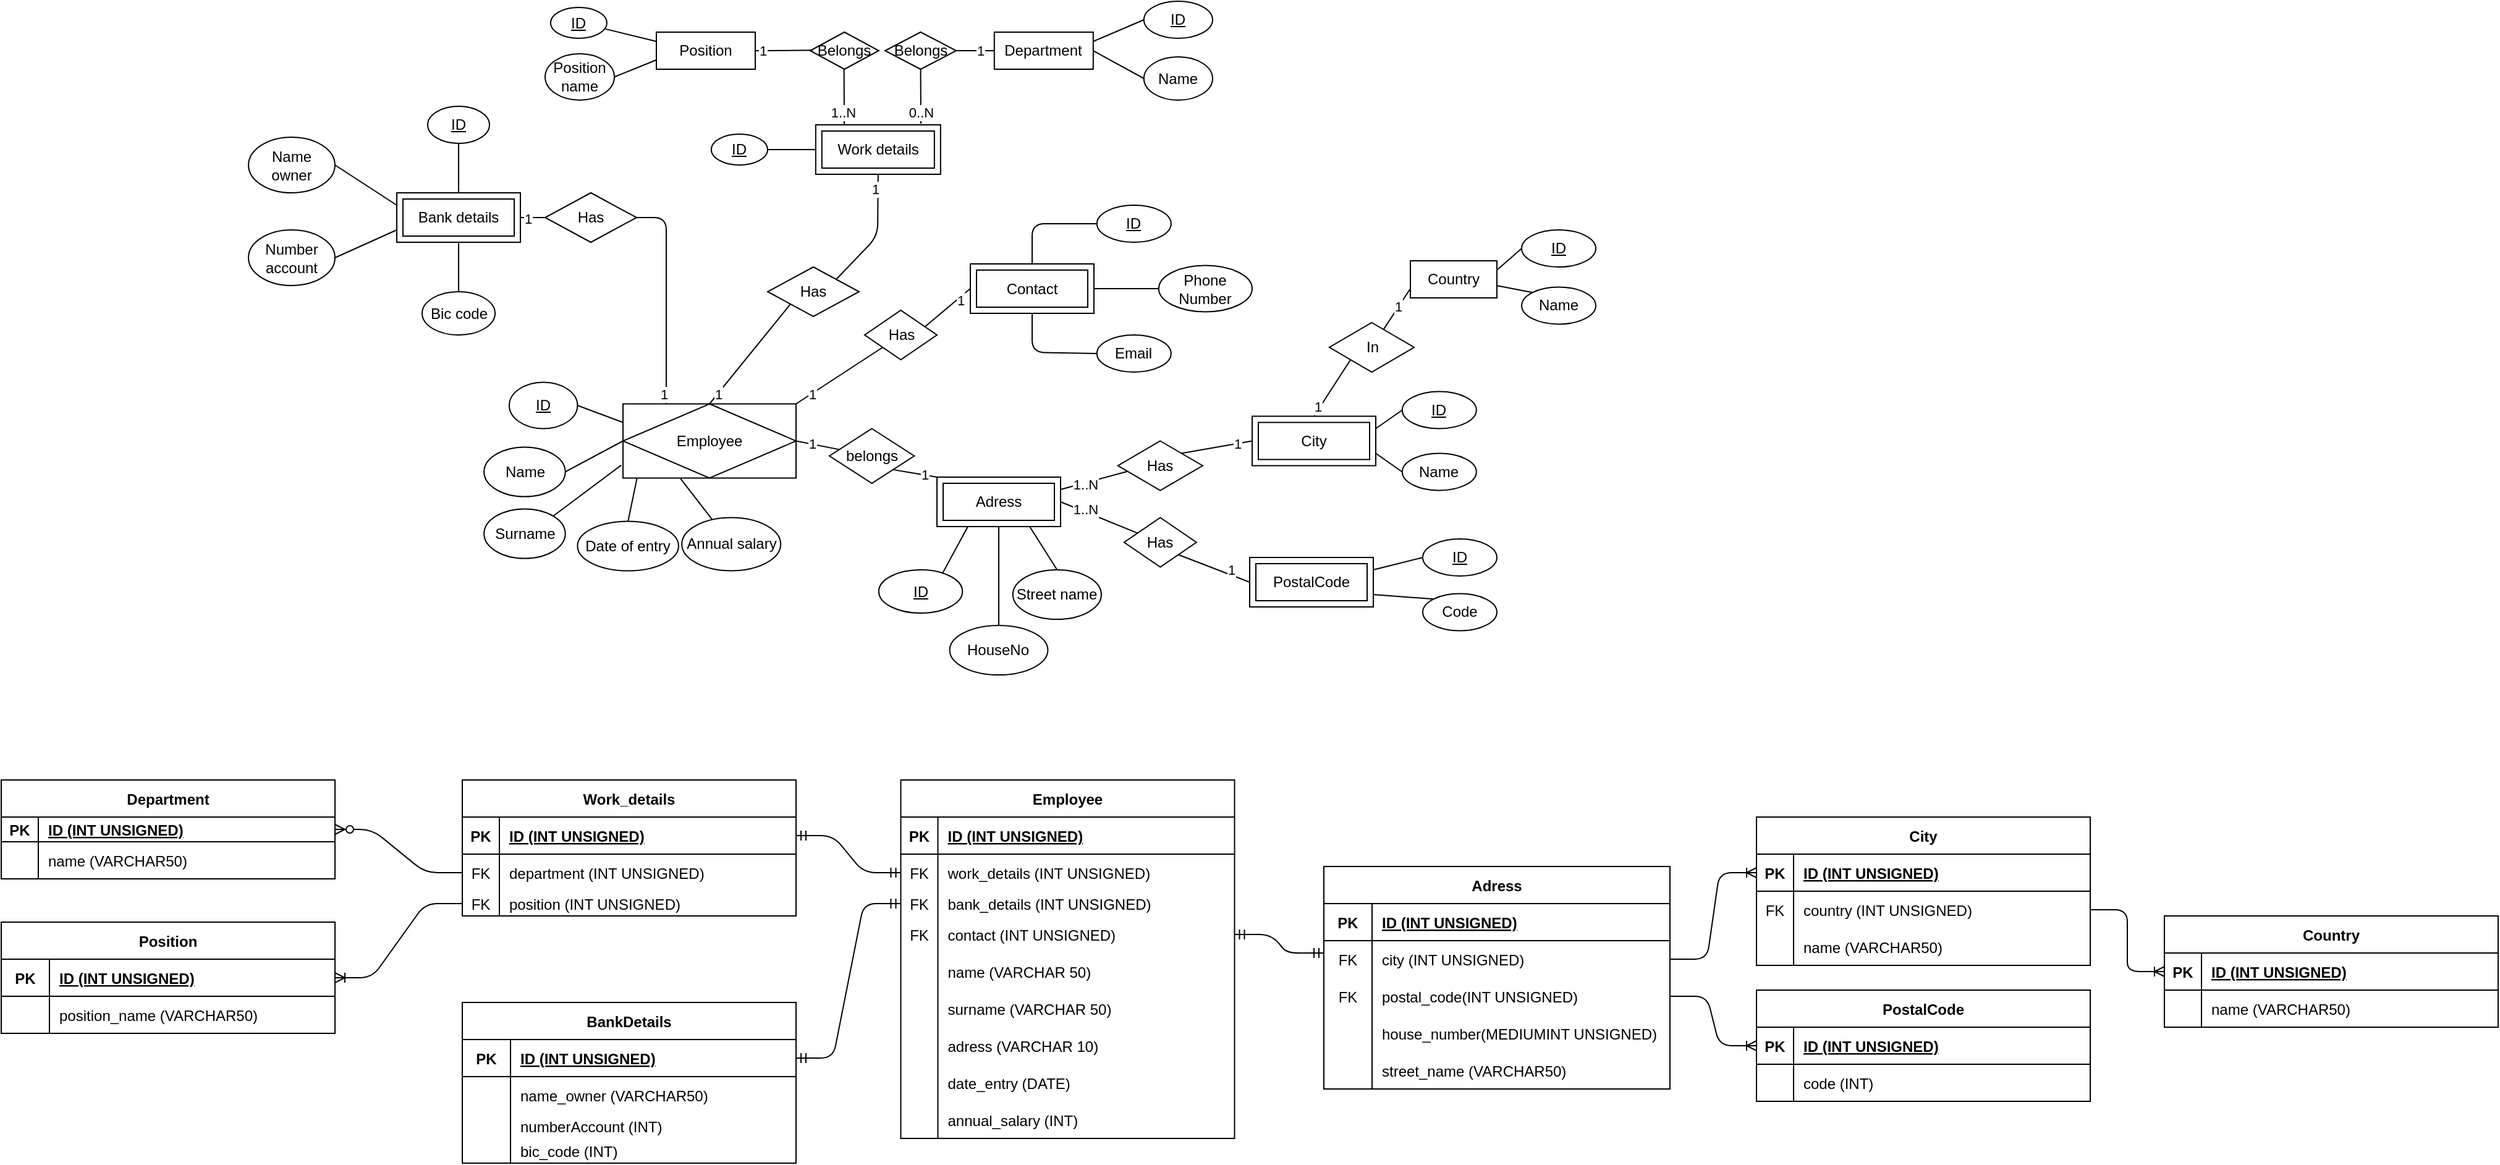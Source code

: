<mxfile version="14.4.9" type="github">
  <diagram id="dUKlriAhat97oubzxFMH" name="Page-1">
    <mxGraphModel dx="2065" dy="548" grid="1" gridSize="10" guides="1" tooltips="1" connect="1" arrows="1" fold="1" page="1" pageScale="1" pageWidth="827" pageHeight="1169" math="0" shadow="0">
      <root>
        <mxCell id="0" />
        <mxCell id="1" parent="0" />
        <mxCell id="S6z84EZazb9VoYRG6gCT-3" value="Email" style="ellipse;whiteSpace=wrap;html=1;" parent="1" vertex="1">
          <mxGeometry x="176.41" y="320" width="60" height="30" as="geometry" />
        </mxCell>
        <mxCell id="S6z84EZazb9VoYRG6gCT-4" value="Surname" style="ellipse;whiteSpace=wrap;html=1;" parent="1" vertex="1">
          <mxGeometry x="-319.41" y="460.75" width="65.71" height="40" as="geometry" />
        </mxCell>
        <mxCell id="S6z84EZazb9VoYRG6gCT-5" value="Name" style="ellipse;whiteSpace=wrap;html=1;" parent="1" vertex="1">
          <mxGeometry x="-319.41" y="410.75" width="65.71" height="40" as="geometry" />
        </mxCell>
        <mxCell id="S6z84EZazb9VoYRG6gCT-6" value="&lt;u&gt;ID&lt;/u&gt;" style="ellipse;whiteSpace=wrap;html=1;" parent="1" vertex="1">
          <mxGeometry x="-299.02" y="358.25" width="55.21" height="37.5" as="geometry" />
        </mxCell>
        <mxCell id="S6z84EZazb9VoYRG6gCT-7" value="Date of entry" style="ellipse;whiteSpace=wrap;html=1;" parent="1" vertex="1">
          <mxGeometry x="-243.81" y="470.75" width="81.79" height="40" as="geometry" />
        </mxCell>
        <mxCell id="S6z84EZazb9VoYRG6gCT-8" value="" style="endArrow=none;html=1;exitX=1;exitY=0;exitDx=0;exitDy=0;entryX=-0.01;entryY=0.826;entryDx=0;entryDy=0;entryPerimeter=0;" parent="1" source="S6z84EZazb9VoYRG6gCT-4" target="91HeKqmKCbLNptaQR4t4-1" edge="1">
          <mxGeometry width="50" height="50" relative="1" as="geometry">
            <mxPoint x="-253.7" y="445.75" as="sourcePoint" />
            <mxPoint x="-196.77" y="430.75" as="targetPoint" />
          </mxGeometry>
        </mxCell>
        <mxCell id="S6z84EZazb9VoYRG6gCT-9" value="" style="endArrow=none;html=1;exitX=1;exitY=0.5;exitDx=0;exitDy=0;entryX=0;entryY=0.5;entryDx=0;entryDy=0;" parent="1" source="S6z84EZazb9VoYRG6gCT-5" target="91HeKqmKCbLNptaQR4t4-1" edge="1">
          <mxGeometry width="50" height="50" relative="1" as="geometry">
            <mxPoint x="-243.7" y="455.75" as="sourcePoint" />
            <mxPoint x="-194.41" y="420.75" as="targetPoint" />
          </mxGeometry>
        </mxCell>
        <mxCell id="S6z84EZazb9VoYRG6gCT-10" value="" style="endArrow=none;html=1;entryX=0;entryY=0.25;entryDx=0;entryDy=0;exitX=1;exitY=0.5;exitDx=0;exitDy=0;" parent="1" source="S6z84EZazb9VoYRG6gCT-6" target="91HeKqmKCbLNptaQR4t4-1" edge="1">
          <mxGeometry width="50" height="50" relative="1" as="geometry">
            <mxPoint x="-239.41" y="390.75" as="sourcePoint" />
            <mxPoint x="-196.77" y="400.75" as="targetPoint" />
          </mxGeometry>
        </mxCell>
        <mxCell id="S6z84EZazb9VoYRG6gCT-13" value="" style="endArrow=none;html=1;exitX=0.5;exitY=0;exitDx=0;exitDy=0;entryX=0.081;entryY=1.001;entryDx=0;entryDy=0;entryPerimeter=0;" parent="1" source="S6z84EZazb9VoYRG6gCT-7" target="91HeKqmKCbLNptaQR4t4-1" edge="1">
          <mxGeometry width="50" height="50" relative="1" as="geometry">
            <mxPoint x="-182.38" y="501.91" as="sourcePoint" />
            <mxPoint x="-184.508" y="430.63" as="targetPoint" />
          </mxGeometry>
        </mxCell>
        <mxCell id="S6z84EZazb9VoYRG6gCT-15" value="&lt;u&gt;ID&lt;/u&gt;" style="ellipse;whiteSpace=wrap;html=1;" parent="1" vertex="1">
          <mxGeometry x="176.41" y="215" width="60" height="30" as="geometry" />
        </mxCell>
        <mxCell id="S6z84EZazb9VoYRG6gCT-16" value="Phone Number" style="ellipse;whiteSpace=wrap;html=1;" parent="1" vertex="1">
          <mxGeometry x="226.41" y="263.75" width="75.59" height="37.5" as="geometry" />
        </mxCell>
        <mxCell id="S6z84EZazb9VoYRG6gCT-20" value="Has" style="rhombus;whiteSpace=wrap;html=1;" parent="1" vertex="1">
          <mxGeometry x="-90" y="265" width="74" height="40" as="geometry" />
        </mxCell>
        <mxCell id="S6z84EZazb9VoYRG6gCT-24" value="&lt;u&gt;ID&lt;/u&gt;" style="ellipse;whiteSpace=wrap;html=1;" parent="1" vertex="1">
          <mxGeometry x="-365" y="135" width="50" height="30" as="geometry" />
        </mxCell>
        <mxCell id="S6z84EZazb9VoYRG6gCT-25" value="Number account" style="ellipse;whiteSpace=wrap;html=1;" parent="1" vertex="1">
          <mxGeometry x="-510" y="235" width="70" height="45" as="geometry" />
        </mxCell>
        <mxCell id="S6z84EZazb9VoYRG6gCT-26" value="Name owner" style="ellipse;whiteSpace=wrap;html=1;" parent="1" vertex="1">
          <mxGeometry x="-510" y="160" width="70" height="45" as="geometry" />
        </mxCell>
        <mxCell id="S6z84EZazb9VoYRG6gCT-28" style="edgeStyle=orthogonalEdgeStyle;rounded=0;orthogonalLoop=1;jettySize=auto;html=1;exitX=0.5;exitY=1;exitDx=0;exitDy=0;" parent="1" source="S6z84EZazb9VoYRG6gCT-26" target="S6z84EZazb9VoYRG6gCT-26" edge="1">
          <mxGeometry relative="1" as="geometry" />
        </mxCell>
        <mxCell id="S6z84EZazb9VoYRG6gCT-29" value="Bic code" style="ellipse;whiteSpace=wrap;html=1;" parent="1" vertex="1">
          <mxGeometry x="-369.5" y="285" width="59" height="35" as="geometry" />
        </mxCell>
        <mxCell id="S6z84EZazb9VoYRG6gCT-31" value="" style="endArrow=none;html=1;exitX=1;exitY=0.5;exitDx=0;exitDy=0;entryX=0;entryY=0.75;entryDx=0;entryDy=0;" parent="1" source="S6z84EZazb9VoYRG6gCT-25" target="5fR36-6gvdW-eYb21j2Z-4" edge="1">
          <mxGeometry width="50" height="50" relative="1" as="geometry">
            <mxPoint x="-374.654" y="181.968" as="sourcePoint" />
            <mxPoint x="-390" y="222.5" as="targetPoint" />
          </mxGeometry>
        </mxCell>
        <mxCell id="S6z84EZazb9VoYRG6gCT-33" value="" style="endArrow=none;html=1;exitX=0.5;exitY=0;exitDx=0;exitDy=0;entryX=0.5;entryY=1;entryDx=0;entryDy=0;" parent="1" source="S6z84EZazb9VoYRG6gCT-29" target="5fR36-6gvdW-eYb21j2Z-4" edge="1">
          <mxGeometry width="50" height="50" relative="1" as="geometry">
            <mxPoint x="-354.654" y="201.968" as="sourcePoint" />
            <mxPoint x="-390" y="240" as="targetPoint" />
          </mxGeometry>
        </mxCell>
        <mxCell id="S6z84EZazb9VoYRG6gCT-35" value="HouseNo" style="ellipse;whiteSpace=wrap;html=1;" parent="1" vertex="1">
          <mxGeometry x="57.3" y="555" width="79.41" height="40" as="geometry" />
        </mxCell>
        <mxCell id="S6z84EZazb9VoYRG6gCT-36" value="Code" style="ellipse;whiteSpace=wrap;html=1;" parent="1" vertex="1">
          <mxGeometry x="440.0" y="529.25" width="60" height="30" as="geometry" />
        </mxCell>
        <mxCell id="S6z84EZazb9VoYRG6gCT-37" value="Street name" style="ellipse;whiteSpace=wrap;html=1;" parent="1" vertex="1">
          <mxGeometry x="108.41" y="510" width="71.59" height="40" as="geometry" />
        </mxCell>
        <mxCell id="S6z84EZazb9VoYRG6gCT-40" value="" style="endArrow=none;html=1;exitX=0.5;exitY=1;exitDx=0;exitDy=0;entryX=0.5;entryY=0;entryDx=0;entryDy=0;" parent="1" source="5fR36-6gvdW-eYb21j2Z-17" target="S6z84EZazb9VoYRG6gCT-35" edge="1">
          <mxGeometry width="50" height="50" relative="1" as="geometry">
            <mxPoint x="106.0" y="457.5" as="sourcePoint" />
            <mxPoint x="-13.0" y="430" as="targetPoint" />
          </mxGeometry>
        </mxCell>
        <mxCell id="S6z84EZazb9VoYRG6gCT-41" value="Department" style="rounded=0;whiteSpace=wrap;html=1;" parent="1" vertex="1">
          <mxGeometry x="93.41" y="75" width="80" height="30" as="geometry" />
        </mxCell>
        <mxCell id="S6z84EZazb9VoYRG6gCT-42" value="&lt;u&gt;ID&lt;/u&gt;" style="ellipse;whiteSpace=wrap;html=1;" parent="1" vertex="1">
          <mxGeometry x="-0.09" y="510" width="67.71" height="35" as="geometry" />
        </mxCell>
        <mxCell id="S6z84EZazb9VoYRG6gCT-43" value="" style="endArrow=none;html=1;exitX=0.25;exitY=1;exitDx=0;exitDy=0;entryX=0.759;entryY=0.091;entryDx=0;entryDy=0;entryPerimeter=0;" parent="1" source="5fR36-6gvdW-eYb21j2Z-17" target="S6z84EZazb9VoYRG6gCT-42" edge="1">
          <mxGeometry width="50" height="50" relative="1" as="geometry">
            <mxPoint x="106.0" y="450" as="sourcePoint" />
            <mxPoint x="50.265" y="510" as="targetPoint" />
          </mxGeometry>
        </mxCell>
        <mxCell id="S6z84EZazb9VoYRG6gCT-45" value="&lt;u&gt;ID&lt;/u&gt;" style="ellipse;whiteSpace=wrap;html=1;" parent="1" vertex="1">
          <mxGeometry x="214.41" y="50" width="55.59" height="30" as="geometry" />
        </mxCell>
        <mxCell id="S6z84EZazb9VoYRG6gCT-46" value="Name" style="ellipse;whiteSpace=wrap;html=1;" parent="1" vertex="1">
          <mxGeometry x="214.41" y="95" width="55.59" height="35" as="geometry" />
        </mxCell>
        <mxCell id="S6z84EZazb9VoYRG6gCT-47" value="" style="endArrow=none;html=1;exitX=0;exitY=0.5;exitDx=0;exitDy=0;entryX=1;entryY=0.25;entryDx=0;entryDy=0;" parent="1" source="S6z84EZazb9VoYRG6gCT-45" target="S6z84EZazb9VoYRG6gCT-41" edge="1">
          <mxGeometry width="50" height="50" relative="1" as="geometry">
            <mxPoint x="260.41" y="222.5" as="sourcePoint" />
            <mxPoint x="310.41" y="172.5" as="targetPoint" />
          </mxGeometry>
        </mxCell>
        <mxCell id="S6z84EZazb9VoYRG6gCT-48" value="" style="endArrow=none;html=1;exitX=0;exitY=0.5;exitDx=0;exitDy=0;entryX=1;entryY=0.5;entryDx=0;entryDy=0;" parent="1" source="S6z84EZazb9VoYRG6gCT-46" target="S6z84EZazb9VoYRG6gCT-41" edge="1">
          <mxGeometry width="50" height="50" relative="1" as="geometry">
            <mxPoint x="385.41" y="62.5" as="sourcePoint" />
            <mxPoint x="350.41" y="80" as="targetPoint" />
          </mxGeometry>
        </mxCell>
        <mxCell id="7Pe9qCtPHlcF41btI4ql-30" value="&lt;u&gt;ID&lt;/u&gt;" style="ellipse;whiteSpace=wrap;html=1;" parent="1" vertex="1">
          <mxGeometry x="-135.59" y="157.5" width="45.59" height="25" as="geometry" />
        </mxCell>
        <mxCell id="7Pe9qCtPHlcF41btI4ql-31" value="Position name" style="ellipse;whiteSpace=wrap;html=1;" parent="1" vertex="1">
          <mxGeometry x="-270" y="92.5" width="56" height="37.5" as="geometry" />
        </mxCell>
        <mxCell id="7Pe9qCtPHlcF41btI4ql-32" value="" style="endArrow=none;html=1;exitX=0;exitY=0.5;exitDx=0;exitDy=0;entryX=1;entryY=0.5;entryDx=0;entryDy=0;" parent="1" source="5fR36-6gvdW-eYb21j2Z-9" target="7Pe9qCtPHlcF41btI4ql-30" edge="1">
          <mxGeometry width="50" height="50" relative="1" as="geometry">
            <mxPoint x="73.41" y="155" as="sourcePoint" />
            <mxPoint x="126" y="175" as="targetPoint" />
          </mxGeometry>
        </mxCell>
        <mxCell id="7Pe9qCtPHlcF41btI4ql-35" value="Annual salary" style="ellipse;whiteSpace=wrap;html=1;" parent="1" vertex="1">
          <mxGeometry x="-159.41" y="467.75" width="80" height="43" as="geometry" />
        </mxCell>
        <mxCell id="AxKbAEhmJMji4_Gcyk8H-4" value="" style="endArrow=none;html=1;entryX=0.5;entryY=1;entryDx=0;entryDy=0;exitX=1;exitY=0;exitDx=0;exitDy=0;" parent="1" source="S6z84EZazb9VoYRG6gCT-20" target="5fR36-6gvdW-eYb21j2Z-9" edge="1">
          <mxGeometry width="50" height="50" relative="1" as="geometry">
            <mxPoint x="-130" y="238" as="sourcePoint" />
            <mxPoint x="-92.79" y="190" as="targetPoint" />
            <Array as="points">
              <mxPoint x="-1" y="240" />
            </Array>
          </mxGeometry>
        </mxCell>
        <mxCell id="AxKbAEhmJMji4_Gcyk8H-5" value="" style="endArrow=none;html=1;exitX=0.5;exitY=0;exitDx=0;exitDy=0;entryX=0;entryY=1;entryDx=0;entryDy=0;" parent="1" source="91HeKqmKCbLNptaQR4t4-1" target="S6z84EZazb9VoYRG6gCT-20" edge="1">
          <mxGeometry width="50" height="50" relative="1" as="geometry">
            <mxPoint x="-114.505" y="345" as="sourcePoint" />
            <mxPoint x="-110.22" y="305" as="targetPoint" />
          </mxGeometry>
        </mxCell>
        <mxCell id="AxKbAEhmJMji4_Gcyk8H-7" value="" style="endArrow=none;html=1;entryX=1;entryY=0.5;entryDx=0;entryDy=0;exitX=0;exitY=0.5;exitDx=0;exitDy=0;" parent="1" source="S6z84EZazb9VoYRG6gCT-41" target="5fR36-6gvdW-eYb21j2Z-10" edge="1">
          <mxGeometry width="50" height="50" relative="1" as="geometry">
            <mxPoint x="-11.09" y="230" as="sourcePoint" />
            <mxPoint x="34.91" y="140" as="targetPoint" />
          </mxGeometry>
        </mxCell>
        <mxCell id="AxKbAEhmJMji4_Gcyk8H-9" value="" style="endArrow=none;html=1;exitX=1;exitY=0.5;exitDx=0;exitDy=0;entryX=0.25;entryY=0;entryDx=0;entryDy=0;" parent="1" source="-v9AJ_G45XZf8PZlxHeR-1" target="91HeKqmKCbLNptaQR4t4-1" edge="1">
          <mxGeometry width="50" height="50" relative="1" as="geometry">
            <mxPoint x="-161.5" y="248" as="sourcePoint" />
            <mxPoint x="-140.932" y="345" as="targetPoint" />
            <Array as="points">
              <mxPoint x="-172" y="225" />
            </Array>
          </mxGeometry>
        </mxCell>
        <mxCell id="AxKbAEhmJMji4_Gcyk8H-18" style="edgeStyle=orthogonalEdgeStyle;rounded=0;orthogonalLoop=1;jettySize=auto;html=1;exitX=0.5;exitY=1;exitDx=0;exitDy=0;" parent="1" source="7Pe9qCtPHlcF41btI4ql-35" target="7Pe9qCtPHlcF41btI4ql-35" edge="1">
          <mxGeometry relative="1" as="geometry" />
        </mxCell>
        <mxCell id="AxKbAEhmJMji4_Gcyk8H-20" value="1" style="edgeLabel;html=1;align=center;verticalAlign=middle;resizable=0;points=[];" parent="1" vertex="1" connectable="0">
          <mxGeometry x="193.408" y="95.0" as="geometry">
            <mxPoint x="-112" y="-5" as="offset" />
          </mxGeometry>
        </mxCell>
        <mxCell id="gzNxHE9mh_g1VyEG_6RI-5" value="Employee" style="shape=table;startSize=30;container=1;collapsible=1;childLayout=tableLayout;fixedRows=1;rowLines=0;fontStyle=1;align=center;resizeLast=1;" parent="1" vertex="1">
          <mxGeometry x="17.75" y="680" width="270" height="290" as="geometry">
            <mxRectangle x="-170" y="680" width="80" height="30" as="alternateBounds" />
          </mxGeometry>
        </mxCell>
        <mxCell id="gzNxHE9mh_g1VyEG_6RI-6" value="" style="shape=partialRectangle;collapsible=0;dropTarget=0;pointerEvents=0;fillColor=none;top=0;left=0;bottom=1;right=0;points=[[0,0.5],[1,0.5]];portConstraint=eastwest;" parent="gzNxHE9mh_g1VyEG_6RI-5" vertex="1">
          <mxGeometry y="30" width="270" height="30" as="geometry" />
        </mxCell>
        <mxCell id="gzNxHE9mh_g1VyEG_6RI-7" value="PK" style="shape=partialRectangle;connectable=0;fillColor=none;top=0;left=0;bottom=0;right=0;fontStyle=1;overflow=hidden;" parent="gzNxHE9mh_g1VyEG_6RI-6" vertex="1">
          <mxGeometry width="30" height="30" as="geometry" />
        </mxCell>
        <mxCell id="gzNxHE9mh_g1VyEG_6RI-8" value="ID (INT UNSIGNED)" style="shape=partialRectangle;connectable=0;fillColor=none;top=0;left=0;bottom=0;right=0;align=left;spacingLeft=6;fontStyle=5;overflow=hidden;" parent="gzNxHE9mh_g1VyEG_6RI-6" vertex="1">
          <mxGeometry x="30" width="240" height="30" as="geometry" />
        </mxCell>
        <mxCell id="gzNxHE9mh_g1VyEG_6RI-82" value="" style="shape=partialRectangle;collapsible=0;dropTarget=0;pointerEvents=0;fillColor=none;top=0;left=0;bottom=0;right=0;points=[[0,0.5],[1,0.5]];portConstraint=eastwest;" parent="gzNxHE9mh_g1VyEG_6RI-5" vertex="1">
          <mxGeometry y="60" width="270" height="30" as="geometry" />
        </mxCell>
        <mxCell id="gzNxHE9mh_g1VyEG_6RI-83" value="FK" style="shape=partialRectangle;connectable=0;fillColor=none;top=0;left=0;bottom=0;right=0;editable=1;overflow=hidden;" parent="gzNxHE9mh_g1VyEG_6RI-82" vertex="1">
          <mxGeometry width="30" height="30" as="geometry" />
        </mxCell>
        <mxCell id="gzNxHE9mh_g1VyEG_6RI-84" value="work_details (INT UNSIGNED)" style="shape=partialRectangle;connectable=0;fillColor=none;top=0;left=0;bottom=0;right=0;align=left;spacingLeft=6;overflow=hidden;" parent="gzNxHE9mh_g1VyEG_6RI-82" vertex="1">
          <mxGeometry x="30" width="240" height="30" as="geometry" />
        </mxCell>
        <mxCell id="gzNxHE9mh_g1VyEG_6RI-9" value="" style="shape=partialRectangle;collapsible=0;dropTarget=0;pointerEvents=0;fillColor=none;top=0;left=0;bottom=0;right=0;points=[[0,0.5],[1,0.5]];portConstraint=eastwest;" parent="gzNxHE9mh_g1VyEG_6RI-5" vertex="1">
          <mxGeometry y="90" width="270" height="20" as="geometry" />
        </mxCell>
        <mxCell id="gzNxHE9mh_g1VyEG_6RI-10" value="FK" style="shape=partialRectangle;connectable=0;fillColor=none;top=0;left=0;bottom=0;right=0;editable=1;overflow=hidden;" parent="gzNxHE9mh_g1VyEG_6RI-9" vertex="1">
          <mxGeometry width="30" height="20" as="geometry" />
        </mxCell>
        <mxCell id="gzNxHE9mh_g1VyEG_6RI-11" value="bank_details (INT UNSIGNED)" style="shape=partialRectangle;connectable=0;fillColor=none;top=0;left=0;bottom=0;right=0;align=left;spacingLeft=6;overflow=hidden;" parent="gzNxHE9mh_g1VyEG_6RI-9" vertex="1">
          <mxGeometry x="30" width="240" height="20" as="geometry" />
        </mxCell>
        <mxCell id="gzNxHE9mh_g1VyEG_6RI-79" value="" style="shape=partialRectangle;collapsible=0;dropTarget=0;pointerEvents=0;fillColor=none;top=0;left=0;bottom=0;right=0;points=[[0,0.5],[1,0.5]];portConstraint=eastwest;" parent="gzNxHE9mh_g1VyEG_6RI-5" vertex="1">
          <mxGeometry y="110" width="270" height="30" as="geometry" />
        </mxCell>
        <mxCell id="gzNxHE9mh_g1VyEG_6RI-80" value="FK" style="shape=partialRectangle;connectable=0;fillColor=none;top=0;left=0;bottom=0;right=0;editable=1;overflow=hidden;" parent="gzNxHE9mh_g1VyEG_6RI-79" vertex="1">
          <mxGeometry width="30" height="30" as="geometry" />
        </mxCell>
        <mxCell id="gzNxHE9mh_g1VyEG_6RI-81" value="contact (INT UNSIGNED)" style="shape=partialRectangle;connectable=0;fillColor=none;top=0;left=0;bottom=0;right=0;align=left;spacingLeft=6;overflow=hidden;" parent="gzNxHE9mh_g1VyEG_6RI-79" vertex="1">
          <mxGeometry x="30" width="240" height="30" as="geometry" />
        </mxCell>
        <mxCell id="gzNxHE9mh_g1VyEG_6RI-12" value="" style="shape=partialRectangle;collapsible=0;dropTarget=0;pointerEvents=0;fillColor=none;top=0;left=0;bottom=0;right=0;points=[[0,0.5],[1,0.5]];portConstraint=eastwest;" parent="gzNxHE9mh_g1VyEG_6RI-5" vertex="1">
          <mxGeometry y="140" width="270" height="30" as="geometry" />
        </mxCell>
        <mxCell id="gzNxHE9mh_g1VyEG_6RI-13" value="" style="shape=partialRectangle;connectable=0;fillColor=none;top=0;left=0;bottom=0;right=0;editable=1;overflow=hidden;" parent="gzNxHE9mh_g1VyEG_6RI-12" vertex="1">
          <mxGeometry width="30" height="30" as="geometry" />
        </mxCell>
        <mxCell id="gzNxHE9mh_g1VyEG_6RI-14" value="name (VARCHAR 50)" style="shape=partialRectangle;connectable=0;fillColor=none;top=0;left=0;bottom=0;right=0;align=left;spacingLeft=6;overflow=hidden;" parent="gzNxHE9mh_g1VyEG_6RI-12" vertex="1">
          <mxGeometry x="30" width="240" height="30" as="geometry" />
        </mxCell>
        <mxCell id="gzNxHE9mh_g1VyEG_6RI-15" value="" style="shape=partialRectangle;collapsible=0;dropTarget=0;pointerEvents=0;fillColor=none;top=0;left=0;bottom=0;right=0;points=[[0,0.5],[1,0.5]];portConstraint=eastwest;" parent="gzNxHE9mh_g1VyEG_6RI-5" vertex="1">
          <mxGeometry y="170" width="270" height="30" as="geometry" />
        </mxCell>
        <mxCell id="gzNxHE9mh_g1VyEG_6RI-16" value="" style="shape=partialRectangle;connectable=0;fillColor=none;top=0;left=0;bottom=0;right=0;editable=1;overflow=hidden;" parent="gzNxHE9mh_g1VyEG_6RI-15" vertex="1">
          <mxGeometry width="30" height="30" as="geometry" />
        </mxCell>
        <mxCell id="gzNxHE9mh_g1VyEG_6RI-17" value="surname (VARCHAR 50)" style="shape=partialRectangle;connectable=0;fillColor=none;top=0;left=0;bottom=0;right=0;align=left;spacingLeft=6;overflow=hidden;" parent="gzNxHE9mh_g1VyEG_6RI-15" vertex="1">
          <mxGeometry x="30" width="240" height="30" as="geometry" />
        </mxCell>
        <mxCell id="gzNxHE9mh_g1VyEG_6RI-51" value="" style="shape=partialRectangle;collapsible=0;dropTarget=0;pointerEvents=0;fillColor=none;top=0;left=0;bottom=0;right=0;points=[[0,0.5],[1,0.5]];portConstraint=eastwest;" parent="gzNxHE9mh_g1VyEG_6RI-5" vertex="1">
          <mxGeometry y="200" width="270" height="30" as="geometry" />
        </mxCell>
        <mxCell id="gzNxHE9mh_g1VyEG_6RI-52" value="" style="shape=partialRectangle;connectable=0;fillColor=none;top=0;left=0;bottom=0;right=0;editable=1;overflow=hidden;" parent="gzNxHE9mh_g1VyEG_6RI-51" vertex="1">
          <mxGeometry width="30" height="30" as="geometry" />
        </mxCell>
        <mxCell id="gzNxHE9mh_g1VyEG_6RI-53" value="adress (VARCHAR 10)" style="shape=partialRectangle;connectable=0;fillColor=none;top=0;left=0;bottom=0;right=0;align=left;spacingLeft=6;overflow=hidden;" parent="gzNxHE9mh_g1VyEG_6RI-51" vertex="1">
          <mxGeometry x="30" width="240" height="30" as="geometry" />
        </mxCell>
        <mxCell id="gzNxHE9mh_g1VyEG_6RI-73" value="" style="shape=partialRectangle;collapsible=0;dropTarget=0;pointerEvents=0;fillColor=none;top=0;left=0;bottom=0;right=0;points=[[0,0.5],[1,0.5]];portConstraint=eastwest;" parent="gzNxHE9mh_g1VyEG_6RI-5" vertex="1">
          <mxGeometry y="230" width="270" height="30" as="geometry" />
        </mxCell>
        <mxCell id="gzNxHE9mh_g1VyEG_6RI-74" value="" style="shape=partialRectangle;connectable=0;fillColor=none;top=0;left=0;bottom=0;right=0;editable=1;overflow=hidden;" parent="gzNxHE9mh_g1VyEG_6RI-73" vertex="1">
          <mxGeometry width="30" height="30" as="geometry" />
        </mxCell>
        <mxCell id="gzNxHE9mh_g1VyEG_6RI-75" value="date_entry (DATE)" style="shape=partialRectangle;connectable=0;fillColor=none;top=0;left=0;bottom=0;right=0;align=left;spacingLeft=6;overflow=hidden;" parent="gzNxHE9mh_g1VyEG_6RI-73" vertex="1">
          <mxGeometry x="30" width="240" height="30" as="geometry" />
        </mxCell>
        <mxCell id="gzNxHE9mh_g1VyEG_6RI-76" value="" style="shape=partialRectangle;collapsible=0;dropTarget=0;pointerEvents=0;fillColor=none;top=0;left=0;bottom=0;right=0;points=[[0,0.5],[1,0.5]];portConstraint=eastwest;" parent="gzNxHE9mh_g1VyEG_6RI-5" vertex="1">
          <mxGeometry y="260" width="270" height="30" as="geometry" />
        </mxCell>
        <mxCell id="gzNxHE9mh_g1VyEG_6RI-77" value="" style="shape=partialRectangle;connectable=0;fillColor=none;top=0;left=0;bottom=0;right=0;editable=1;overflow=hidden;" parent="gzNxHE9mh_g1VyEG_6RI-76" vertex="1">
          <mxGeometry width="30" height="30" as="geometry" />
        </mxCell>
        <mxCell id="gzNxHE9mh_g1VyEG_6RI-78" value="annual_salary (INT)" style="shape=partialRectangle;connectable=0;fillColor=none;top=0;left=0;bottom=0;right=0;align=left;spacingLeft=6;overflow=hidden;" parent="gzNxHE9mh_g1VyEG_6RI-76" vertex="1">
          <mxGeometry x="30" width="240" height="30" as="geometry" />
        </mxCell>
        <mxCell id="gzNxHE9mh_g1VyEG_6RI-87" value="City" style="shape=table;startSize=30;container=1;collapsible=1;childLayout=tableLayout;fixedRows=1;rowLines=0;fontStyle=1;align=center;resizeLast=1;" parent="1" vertex="1">
          <mxGeometry x="710" y="710" width="270" height="120" as="geometry">
            <mxRectangle x="4" y="1039" width="80" height="30" as="alternateBounds" />
          </mxGeometry>
        </mxCell>
        <mxCell id="gzNxHE9mh_g1VyEG_6RI-88" value="" style="shape=partialRectangle;collapsible=0;dropTarget=0;pointerEvents=0;fillColor=none;top=0;left=0;bottom=1;right=0;points=[[0,0.5],[1,0.5]];portConstraint=eastwest;" parent="gzNxHE9mh_g1VyEG_6RI-87" vertex="1">
          <mxGeometry y="30" width="270" height="30" as="geometry" />
        </mxCell>
        <mxCell id="gzNxHE9mh_g1VyEG_6RI-89" value="PK" style="shape=partialRectangle;connectable=0;fillColor=none;top=0;left=0;bottom=0;right=0;fontStyle=1;overflow=hidden;" parent="gzNxHE9mh_g1VyEG_6RI-88" vertex="1">
          <mxGeometry width="30" height="30" as="geometry" />
        </mxCell>
        <mxCell id="gzNxHE9mh_g1VyEG_6RI-90" value="ID (INT UNSIGNED)" style="shape=partialRectangle;connectable=0;fillColor=none;top=0;left=0;bottom=0;right=0;align=left;spacingLeft=6;fontStyle=5;overflow=hidden;" parent="gzNxHE9mh_g1VyEG_6RI-88" vertex="1">
          <mxGeometry x="30" width="240" height="30" as="geometry" />
        </mxCell>
        <mxCell id="gzNxHE9mh_g1VyEG_6RI-94" value="" style="shape=partialRectangle;collapsible=0;dropTarget=0;pointerEvents=0;fillColor=none;top=0;left=0;bottom=0;right=0;points=[[0,0.5],[1,0.5]];portConstraint=eastwest;" parent="gzNxHE9mh_g1VyEG_6RI-87" vertex="1">
          <mxGeometry y="60" width="270" height="30" as="geometry" />
        </mxCell>
        <mxCell id="gzNxHE9mh_g1VyEG_6RI-95" value="FK" style="shape=partialRectangle;connectable=0;fillColor=none;top=0;left=0;bottom=0;right=0;editable=1;overflow=hidden;" parent="gzNxHE9mh_g1VyEG_6RI-94" vertex="1">
          <mxGeometry width="30" height="30" as="geometry" />
        </mxCell>
        <mxCell id="gzNxHE9mh_g1VyEG_6RI-96" value="country (INT UNSIGNED)" style="shape=partialRectangle;connectable=0;fillColor=none;top=0;left=0;bottom=0;right=0;align=left;spacingLeft=6;overflow=hidden;" parent="gzNxHE9mh_g1VyEG_6RI-94" vertex="1">
          <mxGeometry x="30" width="240" height="30" as="geometry" />
        </mxCell>
        <mxCell id="gzNxHE9mh_g1VyEG_6RI-91" value="" style="shape=partialRectangle;collapsible=0;dropTarget=0;pointerEvents=0;fillColor=none;top=0;left=0;bottom=0;right=0;points=[[0,0.5],[1,0.5]];portConstraint=eastwest;" parent="gzNxHE9mh_g1VyEG_6RI-87" vertex="1">
          <mxGeometry y="90" width="270" height="30" as="geometry" />
        </mxCell>
        <mxCell id="gzNxHE9mh_g1VyEG_6RI-92" value="" style="shape=partialRectangle;connectable=0;fillColor=none;top=0;left=0;bottom=0;right=0;editable=1;overflow=hidden;" parent="gzNxHE9mh_g1VyEG_6RI-91" vertex="1">
          <mxGeometry width="30" height="30" as="geometry" />
        </mxCell>
        <mxCell id="gzNxHE9mh_g1VyEG_6RI-93" value="name (VARCHAR50)" style="shape=partialRectangle;connectable=0;fillColor=none;top=0;left=0;bottom=0;right=0;align=left;spacingLeft=6;overflow=hidden;" parent="gzNxHE9mh_g1VyEG_6RI-91" vertex="1">
          <mxGeometry x="30" width="240" height="30" as="geometry" />
        </mxCell>
        <mxCell id="gzNxHE9mh_g1VyEG_6RI-118" value="PostalCode" style="shape=table;startSize=30;container=1;collapsible=1;childLayout=tableLayout;fixedRows=1;rowLines=0;fontStyle=1;align=center;resizeLast=1;" parent="1" vertex="1">
          <mxGeometry x="710" y="850" width="270" height="90" as="geometry">
            <mxRectangle x="4" y="1039" width="80" height="30" as="alternateBounds" />
          </mxGeometry>
        </mxCell>
        <mxCell id="gzNxHE9mh_g1VyEG_6RI-119" value="" style="shape=partialRectangle;collapsible=0;dropTarget=0;pointerEvents=0;fillColor=none;top=0;left=0;bottom=1;right=0;points=[[0,0.5],[1,0.5]];portConstraint=eastwest;" parent="gzNxHE9mh_g1VyEG_6RI-118" vertex="1">
          <mxGeometry y="30" width="270" height="30" as="geometry" />
        </mxCell>
        <mxCell id="gzNxHE9mh_g1VyEG_6RI-120" value="PK" style="shape=partialRectangle;connectable=0;fillColor=none;top=0;left=0;bottom=0;right=0;fontStyle=1;overflow=hidden;" parent="gzNxHE9mh_g1VyEG_6RI-119" vertex="1">
          <mxGeometry width="30" height="30" as="geometry" />
        </mxCell>
        <mxCell id="gzNxHE9mh_g1VyEG_6RI-121" value="ID (INT UNSIGNED)" style="shape=partialRectangle;connectable=0;fillColor=none;top=0;left=0;bottom=0;right=0;align=left;spacingLeft=6;fontStyle=5;overflow=hidden;" parent="gzNxHE9mh_g1VyEG_6RI-119" vertex="1">
          <mxGeometry x="30" width="240" height="30" as="geometry" />
        </mxCell>
        <mxCell id="gzNxHE9mh_g1VyEG_6RI-122" value="" style="shape=partialRectangle;collapsible=0;dropTarget=0;pointerEvents=0;fillColor=none;top=0;left=0;bottom=0;right=0;points=[[0,0.5],[1,0.5]];portConstraint=eastwest;" parent="gzNxHE9mh_g1VyEG_6RI-118" vertex="1">
          <mxGeometry y="60" width="270" height="30" as="geometry" />
        </mxCell>
        <mxCell id="gzNxHE9mh_g1VyEG_6RI-123" value="" style="shape=partialRectangle;connectable=0;fillColor=none;top=0;left=0;bottom=0;right=0;editable=1;overflow=hidden;" parent="gzNxHE9mh_g1VyEG_6RI-122" vertex="1">
          <mxGeometry width="30" height="30" as="geometry" />
        </mxCell>
        <mxCell id="gzNxHE9mh_g1VyEG_6RI-124" value="code (INT)" style="shape=partialRectangle;connectable=0;fillColor=none;top=0;left=0;bottom=0;right=0;align=left;spacingLeft=6;overflow=hidden;" parent="gzNxHE9mh_g1VyEG_6RI-122" vertex="1">
          <mxGeometry x="30" width="240" height="30" as="geometry" />
        </mxCell>
        <mxCell id="gzNxHE9mh_g1VyEG_6RI-131" value="Work_details" style="shape=table;startSize=30;container=1;collapsible=1;childLayout=tableLayout;fixedRows=1;rowLines=0;fontStyle=1;align=center;resizeLast=1;" parent="1" vertex="1">
          <mxGeometry x="-337" y="680" width="270" height="110" as="geometry">
            <mxRectangle x="4" y="1039" width="80" height="30" as="alternateBounds" />
          </mxGeometry>
        </mxCell>
        <mxCell id="gzNxHE9mh_g1VyEG_6RI-132" value="" style="shape=partialRectangle;collapsible=0;dropTarget=0;pointerEvents=0;fillColor=none;top=0;left=0;bottom=1;right=0;points=[[0,0.5],[1,0.5]];portConstraint=eastwest;" parent="gzNxHE9mh_g1VyEG_6RI-131" vertex="1">
          <mxGeometry y="30" width="270" height="30" as="geometry" />
        </mxCell>
        <mxCell id="gzNxHE9mh_g1VyEG_6RI-133" value="PK" style="shape=partialRectangle;connectable=0;fillColor=none;top=0;left=0;bottom=0;right=0;fontStyle=1;overflow=hidden;" parent="gzNxHE9mh_g1VyEG_6RI-132" vertex="1">
          <mxGeometry width="30" height="30" as="geometry" />
        </mxCell>
        <mxCell id="gzNxHE9mh_g1VyEG_6RI-134" value="ID (INT UNSIGNED)" style="shape=partialRectangle;connectable=0;fillColor=none;top=0;left=0;bottom=0;right=0;align=left;spacingLeft=6;fontStyle=5;overflow=hidden;" parent="gzNxHE9mh_g1VyEG_6RI-132" vertex="1">
          <mxGeometry x="30" width="240" height="30" as="geometry" />
        </mxCell>
        <mxCell id="gzNxHE9mh_g1VyEG_6RI-135" value="" style="shape=partialRectangle;collapsible=0;dropTarget=0;pointerEvents=0;fillColor=none;top=0;left=0;bottom=0;right=0;points=[[0,0.5],[1,0.5]];portConstraint=eastwest;" parent="gzNxHE9mh_g1VyEG_6RI-131" vertex="1">
          <mxGeometry y="60" width="270" height="30" as="geometry" />
        </mxCell>
        <mxCell id="gzNxHE9mh_g1VyEG_6RI-136" value="FK" style="shape=partialRectangle;connectable=0;fillColor=none;top=0;left=0;bottom=0;right=0;editable=1;overflow=hidden;" parent="gzNxHE9mh_g1VyEG_6RI-135" vertex="1">
          <mxGeometry width="30" height="30" as="geometry" />
        </mxCell>
        <mxCell id="gzNxHE9mh_g1VyEG_6RI-137" value="department (INT UNSIGNED)" style="shape=partialRectangle;connectable=0;fillColor=none;top=0;left=0;bottom=0;right=0;align=left;spacingLeft=6;overflow=hidden;" parent="gzNxHE9mh_g1VyEG_6RI-135" vertex="1">
          <mxGeometry x="30" width="240" height="30" as="geometry" />
        </mxCell>
        <mxCell id="gzNxHE9mh_g1VyEG_6RI-144" value="" style="shape=partialRectangle;collapsible=0;dropTarget=0;pointerEvents=0;fillColor=none;top=0;left=0;bottom=0;right=0;points=[[0,0.5],[1,0.5]];portConstraint=eastwest;" parent="gzNxHE9mh_g1VyEG_6RI-131" vertex="1">
          <mxGeometry y="90" width="270" height="20" as="geometry" />
        </mxCell>
        <mxCell id="gzNxHE9mh_g1VyEG_6RI-145" value="FK" style="shape=partialRectangle;connectable=0;fillColor=none;top=0;left=0;bottom=0;right=0;editable=1;overflow=hidden;" parent="gzNxHE9mh_g1VyEG_6RI-144" vertex="1">
          <mxGeometry width="30" height="20" as="geometry" />
        </mxCell>
        <mxCell id="gzNxHE9mh_g1VyEG_6RI-146" value="position (INT UNSIGNED)" style="shape=partialRectangle;connectable=0;fillColor=none;top=0;left=0;bottom=0;right=0;align=left;spacingLeft=6;overflow=hidden;" parent="gzNxHE9mh_g1VyEG_6RI-144" vertex="1">
          <mxGeometry x="30" width="240" height="20" as="geometry" />
        </mxCell>
        <mxCell id="gzNxHE9mh_g1VyEG_6RI-147" value="Department" style="shape=table;startSize=30;container=1;collapsible=1;childLayout=tableLayout;fixedRows=1;rowLines=0;fontStyle=1;align=center;resizeLast=1;" parent="1" vertex="1">
          <mxGeometry x="-710" y="680" width="270" height="80" as="geometry">
            <mxRectangle x="4" y="1039" width="80" height="30" as="alternateBounds" />
          </mxGeometry>
        </mxCell>
        <mxCell id="gzNxHE9mh_g1VyEG_6RI-148" value="" style="shape=partialRectangle;collapsible=0;dropTarget=0;pointerEvents=0;fillColor=none;top=0;left=0;bottom=1;right=0;points=[[0,0.5],[1,0.5]];portConstraint=eastwest;" parent="gzNxHE9mh_g1VyEG_6RI-147" vertex="1">
          <mxGeometry y="30" width="270" height="20" as="geometry" />
        </mxCell>
        <mxCell id="gzNxHE9mh_g1VyEG_6RI-149" value="PK" style="shape=partialRectangle;connectable=0;fillColor=none;top=0;left=0;bottom=0;right=0;fontStyle=1;overflow=hidden;" parent="gzNxHE9mh_g1VyEG_6RI-148" vertex="1">
          <mxGeometry width="30" height="20" as="geometry" />
        </mxCell>
        <mxCell id="gzNxHE9mh_g1VyEG_6RI-150" value="ID (INT UNSIGNED)" style="shape=partialRectangle;connectable=0;fillColor=none;top=0;left=0;bottom=0;right=0;align=left;spacingLeft=6;fontStyle=5;overflow=hidden;" parent="gzNxHE9mh_g1VyEG_6RI-148" vertex="1">
          <mxGeometry x="30" width="240" height="20" as="geometry" />
        </mxCell>
        <mxCell id="gzNxHE9mh_g1VyEG_6RI-151" value="" style="shape=partialRectangle;collapsible=0;dropTarget=0;pointerEvents=0;fillColor=none;top=0;left=0;bottom=0;right=0;points=[[0,0.5],[1,0.5]];portConstraint=eastwest;" parent="gzNxHE9mh_g1VyEG_6RI-147" vertex="1">
          <mxGeometry y="50" width="270" height="30" as="geometry" />
        </mxCell>
        <mxCell id="gzNxHE9mh_g1VyEG_6RI-152" value="" style="shape=partialRectangle;connectable=0;fillColor=none;top=0;left=0;bottom=0;right=0;editable=1;overflow=hidden;" parent="gzNxHE9mh_g1VyEG_6RI-151" vertex="1">
          <mxGeometry width="30" height="30" as="geometry" />
        </mxCell>
        <mxCell id="gzNxHE9mh_g1VyEG_6RI-153" value="name (VARCHAR50)" style="shape=partialRectangle;connectable=0;fillColor=none;top=0;left=0;bottom=0;right=0;align=left;spacingLeft=6;overflow=hidden;" parent="gzNxHE9mh_g1VyEG_6RI-151" vertex="1">
          <mxGeometry x="30" width="240" height="30" as="geometry" />
        </mxCell>
        <mxCell id="gzNxHE9mh_g1VyEG_6RI-157" value="BankDetails" style="shape=table;startSize=30;container=1;collapsible=1;childLayout=tableLayout;fixedRows=1;rowLines=0;fontStyle=1;align=center;resizeLast=1;" parent="1" vertex="1">
          <mxGeometry x="-337" y="860" width="270" height="130" as="geometry">
            <mxRectangle x="4" y="1039" width="80" height="30" as="alternateBounds" />
          </mxGeometry>
        </mxCell>
        <mxCell id="gzNxHE9mh_g1VyEG_6RI-158" value="" style="shape=partialRectangle;collapsible=0;dropTarget=0;pointerEvents=0;fillColor=none;top=0;left=0;bottom=1;right=0;points=[[0,0.5],[1,0.5]];portConstraint=eastwest;" parent="gzNxHE9mh_g1VyEG_6RI-157" vertex="1">
          <mxGeometry y="30" width="270" height="30" as="geometry" />
        </mxCell>
        <mxCell id="gzNxHE9mh_g1VyEG_6RI-159" value="PK" style="shape=partialRectangle;connectable=0;fillColor=none;top=0;left=0;bottom=0;right=0;fontStyle=1;overflow=hidden;" parent="gzNxHE9mh_g1VyEG_6RI-158" vertex="1">
          <mxGeometry width="39" height="30" as="geometry" />
        </mxCell>
        <mxCell id="gzNxHE9mh_g1VyEG_6RI-160" value="ID (INT UNSIGNED)" style="shape=partialRectangle;connectable=0;fillColor=none;top=0;left=0;bottom=0;right=0;align=left;spacingLeft=6;fontStyle=5;overflow=hidden;" parent="gzNxHE9mh_g1VyEG_6RI-158" vertex="1">
          <mxGeometry x="39" width="231" height="30" as="geometry" />
        </mxCell>
        <mxCell id="gzNxHE9mh_g1VyEG_6RI-161" value="" style="shape=partialRectangle;collapsible=0;dropTarget=0;pointerEvents=0;fillColor=none;top=0;left=0;bottom=0;right=0;points=[[0,0.5],[1,0.5]];portConstraint=eastwest;" parent="gzNxHE9mh_g1VyEG_6RI-157" vertex="1">
          <mxGeometry y="60" width="270" height="30" as="geometry" />
        </mxCell>
        <mxCell id="gzNxHE9mh_g1VyEG_6RI-162" value="" style="shape=partialRectangle;connectable=0;fillColor=none;top=0;left=0;bottom=0;right=0;editable=1;overflow=hidden;" parent="gzNxHE9mh_g1VyEG_6RI-161" vertex="1">
          <mxGeometry width="39" height="30" as="geometry" />
        </mxCell>
        <mxCell id="gzNxHE9mh_g1VyEG_6RI-163" value="name_owner (VARCHAR50)" style="shape=partialRectangle;connectable=0;fillColor=none;top=0;left=0;bottom=0;right=0;align=left;spacingLeft=6;overflow=hidden;" parent="gzNxHE9mh_g1VyEG_6RI-161" vertex="1">
          <mxGeometry x="39" width="231" height="30" as="geometry" />
        </mxCell>
        <mxCell id="gzNxHE9mh_g1VyEG_6RI-164" value="" style="shape=partialRectangle;collapsible=0;dropTarget=0;pointerEvents=0;fillColor=none;top=0;left=0;bottom=0;right=0;points=[[0,0.5],[1,0.5]];portConstraint=eastwest;" parent="gzNxHE9mh_g1VyEG_6RI-157" vertex="1">
          <mxGeometry y="90" width="270" height="20" as="geometry" />
        </mxCell>
        <mxCell id="gzNxHE9mh_g1VyEG_6RI-165" value="" style="shape=partialRectangle;connectable=0;fillColor=none;top=0;left=0;bottom=0;right=0;editable=1;overflow=hidden;" parent="gzNxHE9mh_g1VyEG_6RI-164" vertex="1">
          <mxGeometry width="39" height="20" as="geometry" />
        </mxCell>
        <mxCell id="gzNxHE9mh_g1VyEG_6RI-166" value="numberAccount (INT)" style="shape=partialRectangle;connectable=0;fillColor=none;top=0;left=0;bottom=0;right=0;align=left;spacingLeft=6;overflow=hidden;" parent="gzNxHE9mh_g1VyEG_6RI-164" vertex="1">
          <mxGeometry x="39" width="231" height="20" as="geometry" />
        </mxCell>
        <mxCell id="gzNxHE9mh_g1VyEG_6RI-167" value="" style="shape=partialRectangle;collapsible=0;dropTarget=0;pointerEvents=0;fillColor=none;top=0;left=0;bottom=0;right=0;points=[[0,0.5],[1,0.5]];portConstraint=eastwest;" parent="gzNxHE9mh_g1VyEG_6RI-157" vertex="1">
          <mxGeometry y="110" width="270" height="20" as="geometry" />
        </mxCell>
        <mxCell id="gzNxHE9mh_g1VyEG_6RI-168" value="" style="shape=partialRectangle;connectable=0;fillColor=none;top=0;left=0;bottom=0;right=0;editable=1;overflow=hidden;" parent="gzNxHE9mh_g1VyEG_6RI-167" vertex="1">
          <mxGeometry width="39" height="20" as="geometry" />
        </mxCell>
        <mxCell id="gzNxHE9mh_g1VyEG_6RI-169" value="bic_code (INT)" style="shape=partialRectangle;connectable=0;fillColor=none;top=0;left=0;bottom=0;right=0;align=left;spacingLeft=6;overflow=hidden;" parent="gzNxHE9mh_g1VyEG_6RI-167" vertex="1">
          <mxGeometry x="39" width="231" height="20" as="geometry" />
        </mxCell>
        <mxCell id="gzNxHE9mh_g1VyEG_6RI-172" value="" style="edgeStyle=entityRelationEdgeStyle;fontSize=12;html=1;endArrow=ERmandOne;startArrow=ERmandOne;entryX=1;entryY=0.5;entryDx=0;entryDy=0;exitX=0;exitY=0.5;exitDx=0;exitDy=0;" parent="1" source="gzNxHE9mh_g1VyEG_6RI-9" target="gzNxHE9mh_g1VyEG_6RI-158" edge="1">
          <mxGeometry width="100" height="100" relative="1" as="geometry">
            <mxPoint x="-50" y="780" as="sourcePoint" />
            <mxPoint x="50" y="680" as="targetPoint" />
          </mxGeometry>
        </mxCell>
        <mxCell id="gzNxHE9mh_g1VyEG_6RI-173" value="" style="edgeStyle=entityRelationEdgeStyle;fontSize=12;html=1;endArrow=ERmandOne;startArrow=ERmandOne;exitX=1;exitY=0.5;exitDx=0;exitDy=0;" parent="1" source="gzNxHE9mh_g1VyEG_6RI-79" edge="1">
          <mxGeometry width="100" height="100" relative="1" as="geometry">
            <mxPoint x="42" y="760" as="sourcePoint" />
            <mxPoint x="360" y="820" as="targetPoint" />
          </mxGeometry>
        </mxCell>
        <mxCell id="gzNxHE9mh_g1VyEG_6RI-174" value="" style="edgeStyle=entityRelationEdgeStyle;fontSize=12;html=1;endArrow=ERoneToMany;exitX=1;exitY=0.5;exitDx=0;exitDy=0;entryX=0;entryY=0.5;entryDx=0;entryDy=0;" parent="1" source="91HeKqmKCbLNptaQR4t4-95" target="gzNxHE9mh_g1VyEG_6RI-88" edge="1">
          <mxGeometry width="100" height="100" relative="1" as="geometry">
            <mxPoint x="660" y="840" as="sourcePoint" />
            <mxPoint x="690" y="755" as="targetPoint" />
          </mxGeometry>
        </mxCell>
        <mxCell id="gzNxHE9mh_g1VyEG_6RI-177" value="" style="edgeStyle=entityRelationEdgeStyle;fontSize=12;html=1;endArrow=ERmandOne;startArrow=ERmandOne;entryX=1;entryY=0.5;entryDx=0;entryDy=0;exitX=0;exitY=0.5;exitDx=0;exitDy=0;" parent="1" source="gzNxHE9mh_g1VyEG_6RI-82" target="gzNxHE9mh_g1VyEG_6RI-132" edge="1">
          <mxGeometry width="100" height="100" relative="1" as="geometry">
            <mxPoint x="-351" y="485" as="sourcePoint" />
            <mxPoint x="-450" y="640" as="targetPoint" />
          </mxGeometry>
        </mxCell>
        <mxCell id="-v9AJ_G45XZf8PZlxHeR-1" value="Has" style="rhombus;whiteSpace=wrap;html=1;" parent="1" vertex="1">
          <mxGeometry x="-270" y="205" width="74" height="40" as="geometry" />
        </mxCell>
        <mxCell id="-v9AJ_G45XZf8PZlxHeR-2" value="" style="endArrow=none;html=1;exitX=1;exitY=0.5;exitDx=0;exitDy=0;entryX=0;entryY=0.5;entryDx=0;entryDy=0;" parent="1" source="5fR36-6gvdW-eYb21j2Z-4" target="-v9AJ_G45XZf8PZlxHeR-1" edge="1">
          <mxGeometry width="50" height="50" relative="1" as="geometry">
            <mxPoint x="-420" y="205" as="sourcePoint" />
            <mxPoint x="-300" y="325" as="targetPoint" />
            <Array as="points" />
          </mxGeometry>
        </mxCell>
        <mxCell id="-v9AJ_G45XZf8PZlxHeR-6" value="Contact" style="shape=ext;margin=3;double=1;whiteSpace=wrap;html=1;align=center;" parent="1" vertex="1">
          <mxGeometry x="74.0" y="262.5" width="100" height="40" as="geometry" />
        </mxCell>
        <mxCell id="5fR36-6gvdW-eYb21j2Z-4" value="Bank details" style="shape=ext;margin=3;double=1;whiteSpace=wrap;html=1;align=center;" parent="1" vertex="1">
          <mxGeometry x="-390" y="205" width="100" height="40" as="geometry" />
        </mxCell>
        <mxCell id="5fR36-6gvdW-eYb21j2Z-7" value="" style="endArrow=none;html=1;exitX=0.5;exitY=1;exitDx=0;exitDy=0;entryX=0.5;entryY=0;entryDx=0;entryDy=0;" parent="1" source="S6z84EZazb9VoYRG6gCT-24" target="5fR36-6gvdW-eYb21j2Z-4" edge="1">
          <mxGeometry width="50" height="50" relative="1" as="geometry">
            <mxPoint x="-430" y="232.5" as="sourcePoint" />
            <mxPoint x="-390" y="222.5" as="targetPoint" />
          </mxGeometry>
        </mxCell>
        <mxCell id="5fR36-6gvdW-eYb21j2Z-8" value="" style="endArrow=none;html=1;exitX=1;exitY=0.5;exitDx=0;exitDy=0;entryX=0;entryY=0.25;entryDx=0;entryDy=0;" parent="1" source="S6z84EZazb9VoYRG6gCT-26" target="5fR36-6gvdW-eYb21j2Z-4" edge="1">
          <mxGeometry width="50" height="50" relative="1" as="geometry">
            <mxPoint x="-410" y="170" as="sourcePoint" />
            <mxPoint x="-365" y="205" as="targetPoint" />
          </mxGeometry>
        </mxCell>
        <mxCell id="5fR36-6gvdW-eYb21j2Z-9" value="Work details" style="shape=ext;margin=3;double=1;whiteSpace=wrap;html=1;align=center;" parent="1" vertex="1">
          <mxGeometry x="-51.09" y="150" width="101" height="40" as="geometry" />
        </mxCell>
        <mxCell id="5fR36-6gvdW-eYb21j2Z-10" value="Belongs" style="rhombus;whiteSpace=wrap;html=1;" parent="1" vertex="1">
          <mxGeometry x="4.96" y="75" width="57.62" height="30" as="geometry" />
        </mxCell>
        <mxCell id="5fR36-6gvdW-eYb21j2Z-12" value="" style="endArrow=none;html=1;entryX=0.5;entryY=1;entryDx=0;entryDy=0;" parent="1" target="5fR36-6gvdW-eYb21j2Z-10" edge="1">
          <mxGeometry width="50" height="50" relative="1" as="geometry">
            <mxPoint x="34" y="149" as="sourcePoint" />
            <mxPoint x="-6.09" y="110" as="targetPoint" />
          </mxGeometry>
        </mxCell>
        <mxCell id="5fR36-6gvdW-eYb21j2Z-13" value="" style="endArrow=none;html=1;entryX=1;entryY=0.5;entryDx=0;entryDy=0;exitX=0;exitY=0.75;exitDx=0;exitDy=0;" parent="1" source="91HeKqmKCbLNptaQR4t4-40" target="7Pe9qCtPHlcF41btI4ql-31" edge="1">
          <mxGeometry width="50" height="50" relative="1" as="geometry">
            <mxPoint x="-68.59" y="160" as="sourcePoint" />
            <mxPoint x="-130.09" y="145" as="targetPoint" />
          </mxGeometry>
        </mxCell>
        <mxCell id="5fR36-6gvdW-eYb21j2Z-14" value="" style="endArrow=none;html=1;entryX=0;entryY=0.5;entryDx=0;entryDy=0;exitX=1;exitY=0.5;exitDx=0;exitDy=0;" parent="1" source="-v9AJ_G45XZf8PZlxHeR-6" target="S6z84EZazb9VoYRG6gCT-16" edge="1">
          <mxGeometry width="50" height="50" relative="1" as="geometry">
            <mxPoint x="183.21" y="291.89" as="sourcePoint" />
            <mxPoint x="227.907" y="272.497" as="targetPoint" />
          </mxGeometry>
        </mxCell>
        <mxCell id="5fR36-6gvdW-eYb21j2Z-16" value="" style="endArrow=none;html=1;entryX=0;entryY=0.5;entryDx=0;entryDy=0;exitX=0.5;exitY=1;exitDx=0;exitDy=0;" parent="1" source="-v9AJ_G45XZf8PZlxHeR-6" target="S6z84EZazb9VoYRG6gCT-3" edge="1">
          <mxGeometry width="50" height="50" relative="1" as="geometry">
            <mxPoint x="179.0" y="312.5" as="sourcePoint" />
            <mxPoint x="237.91" y="312.5" as="targetPoint" />
            <Array as="points">
              <mxPoint x="124" y="334" />
            </Array>
          </mxGeometry>
        </mxCell>
        <mxCell id="5fR36-6gvdW-eYb21j2Z-17" value="Adress" style="shape=ext;margin=3;double=1;whiteSpace=wrap;html=1;align=center;" parent="1" vertex="1">
          <mxGeometry x="47.0" y="435" width="100" height="40" as="geometry" />
        </mxCell>
        <mxCell id="5fR36-6gvdW-eYb21j2Z-20" value="" style="endArrow=none;html=1;exitX=0.75;exitY=1;exitDx=0;exitDy=0;entryX=0.5;entryY=0;entryDx=0;entryDy=0;" parent="1" source="5fR36-6gvdW-eYb21j2Z-17" target="S6z84EZazb9VoYRG6gCT-37" edge="1">
          <mxGeometry width="50" height="50" relative="1" as="geometry">
            <mxPoint x="160.45" y="480" as="sourcePoint" />
            <mxPoint x="219.36" y="491.675" as="targetPoint" />
          </mxGeometry>
        </mxCell>
        <mxCell id="5fR36-6gvdW-eYb21j2Z-21" value="belongs" style="rhombus;whiteSpace=wrap;html=1;" parent="1" vertex="1">
          <mxGeometry x="-40" y="395.75" width="68.66" height="44.25" as="geometry" />
        </mxCell>
        <mxCell id="5fR36-6gvdW-eYb21j2Z-25" value="Name" style="ellipse;whiteSpace=wrap;html=1;" parent="1" vertex="1">
          <mxGeometry x="423.41" y="415.75" width="60" height="30" as="geometry" />
        </mxCell>
        <mxCell id="5fR36-6gvdW-eYb21j2Z-26" value="&lt;u&gt;ID&lt;/u&gt;" style="ellipse;whiteSpace=wrap;html=1;" parent="1" vertex="1">
          <mxGeometry x="423.41" y="365.75" width="60" height="30" as="geometry" />
        </mxCell>
        <mxCell id="5fR36-6gvdW-eYb21j2Z-27" value="City" style="shape=ext;margin=3;double=1;whiteSpace=wrap;html=1;align=center;" parent="1" vertex="1">
          <mxGeometry x="302" y="385.75" width="100" height="40" as="geometry" />
        </mxCell>
        <mxCell id="5fR36-6gvdW-eYb21j2Z-46" value="" style="endArrow=none;html=1;entryX=1;entryY=0.25;entryDx=0;entryDy=0;exitX=0;exitY=0.5;exitDx=0;exitDy=0;" parent="1" source="5fR36-6gvdW-eYb21j2Z-26" target="5fR36-6gvdW-eYb21j2Z-27" edge="1">
          <mxGeometry width="50" height="50" relative="1" as="geometry">
            <mxPoint x="679" y="265.75" as="sourcePoint" />
            <mxPoint x="617.5" y="265.75" as="targetPoint" />
          </mxGeometry>
        </mxCell>
        <mxCell id="5fR36-6gvdW-eYb21j2Z-47" value="" style="endArrow=none;html=1;entryX=1;entryY=0.75;entryDx=0;entryDy=0;exitX=0;exitY=0.5;exitDx=0;exitDy=0;" parent="1" source="5fR36-6gvdW-eYb21j2Z-25" target="5fR36-6gvdW-eYb21j2Z-27" edge="1">
          <mxGeometry width="50" height="50" relative="1" as="geometry">
            <mxPoint x="689" y="347.25" as="sourcePoint" />
            <mxPoint x="627.5" y="347.25" as="targetPoint" />
          </mxGeometry>
        </mxCell>
        <mxCell id="5fR36-6gvdW-eYb21j2Z-23" value="PostalCode" style="shape=ext;margin=3;double=1;whiteSpace=wrap;html=1;align=center;" parent="1" vertex="1">
          <mxGeometry x="300" y="500" width="100" height="40" as="geometry" />
        </mxCell>
        <mxCell id="5fR36-6gvdW-eYb21j2Z-58" value="" style="endArrow=none;html=1;entryX=1;entryY=0;entryDx=0;entryDy=0;exitX=0;exitY=1;exitDx=0;exitDy=0;" parent="1" source="91HeKqmKCbLNptaQR4t4-2" target="91HeKqmKCbLNptaQR4t4-1" edge="1">
          <mxGeometry width="50" height="50" relative="1" as="geometry">
            <mxPoint x="55.0" y="262.5" as="sourcePoint" />
            <mxPoint x="-61.65" y="365" as="targetPoint" />
          </mxGeometry>
        </mxCell>
        <mxCell id="5fR36-6gvdW-eYb21j2Z-61" value="" style="endArrow=none;html=1;exitX=0;exitY=0;exitDx=0;exitDy=0;entryX=1;entryY=0.75;entryDx=0;entryDy=0;" parent="1" source="S6z84EZazb9VoYRG6gCT-36" target="5fR36-6gvdW-eYb21j2Z-23" edge="1">
          <mxGeometry width="50" height="50" relative="1" as="geometry">
            <mxPoint x="484.09" y="570" as="sourcePoint" />
            <mxPoint x="484.09" y="530" as="targetPoint" />
          </mxGeometry>
        </mxCell>
        <mxCell id="5fR36-6gvdW-eYb21j2Z-63" value="" style="endArrow=none;html=1;entryX=0.333;entryY=1.009;entryDx=0;entryDy=0;entryPerimeter=0;" parent="1" source="7Pe9qCtPHlcF41btI4ql-35" target="91HeKqmKCbLNptaQR4t4-1" edge="1">
          <mxGeometry width="50" height="50" relative="1" as="geometry">
            <mxPoint x="-99.315" y="498.25" as="sourcePoint" />
            <mxPoint x="-156.41" y="445.75" as="targetPoint" />
          </mxGeometry>
        </mxCell>
        <mxCell id="5fR36-6gvdW-eYb21j2Z-65" value="" style="endArrow=none;html=1;entryX=0;entryY=0.5;entryDx=0;entryDy=0;exitX=0.5;exitY=0;exitDx=0;exitDy=0;" parent="1" source="-v9AJ_G45XZf8PZlxHeR-6" target="S6z84EZazb9VoYRG6gCT-15" edge="1">
          <mxGeometry width="50" height="50" relative="1" as="geometry">
            <mxPoint x="243.0" y="209.5" as="sourcePoint" />
            <mxPoint x="186.0" y="209.5" as="targetPoint" />
            <Array as="points">
              <mxPoint x="124" y="230" />
            </Array>
          </mxGeometry>
        </mxCell>
        <mxCell id="91HeKqmKCbLNptaQR4t4-1" value="Employee" style="shape=associativeEntity;whiteSpace=wrap;html=1;align=center;" parent="1" vertex="1">
          <mxGeometry x="-207" y="375.75" width="140" height="60" as="geometry" />
        </mxCell>
        <mxCell id="91HeKqmKCbLNptaQR4t4-2" value="Has" style="rhombus;whiteSpace=wrap;html=1;" parent="1" vertex="1">
          <mxGeometry x="-11.5" y="300" width="58.5" height="40" as="geometry" />
        </mxCell>
        <mxCell id="91HeKqmKCbLNptaQR4t4-3" value="" style="endArrow=none;html=1;entryX=1;entryY=0.25;entryDx=0;entryDy=0;exitX=0;exitY=0.5;exitDx=0;exitDy=0;" parent="1" source="-v9AJ_G45XZf8PZlxHeR-6" target="91HeKqmKCbLNptaQR4t4-2" edge="1">
          <mxGeometry width="50" height="50" relative="1" as="geometry">
            <mxPoint x="42" y="322.5" as="sourcePoint" />
            <mxPoint x="-37.59" y="345" as="targetPoint" />
          </mxGeometry>
        </mxCell>
        <mxCell id="91HeKqmKCbLNptaQR4t4-5" value="" style="endArrow=none;html=1;exitX=1;exitY=0.5;exitDx=0;exitDy=0;" parent="1" source="91HeKqmKCbLNptaQR4t4-1" target="5fR36-6gvdW-eYb21j2Z-21" edge="1">
          <mxGeometry width="50" height="50" relative="1" as="geometry">
            <mxPoint x="-40" y="440" as="sourcePoint" />
            <mxPoint x="-30" y="416" as="targetPoint" />
          </mxGeometry>
        </mxCell>
        <mxCell id="91HeKqmKCbLNptaQR4t4-6" value="" style="endArrow=none;html=1;exitX=0;exitY=0;exitDx=0;exitDy=0;entryX=1;entryY=1;entryDx=0;entryDy=0;" parent="1" source="5fR36-6gvdW-eYb21j2Z-17" target="5fR36-6gvdW-eYb21j2Z-21" edge="1">
          <mxGeometry width="50" height="50" relative="1" as="geometry">
            <mxPoint x="-27.59" y="385" as="sourcePoint" />
            <mxPoint x="30" y="455" as="targetPoint" />
          </mxGeometry>
        </mxCell>
        <mxCell id="91HeKqmKCbLNptaQR4t4-7" value="Has" style="rhombus;whiteSpace=wrap;html=1;" parent="1" vertex="1">
          <mxGeometry x="193.41" y="405.75" width="68.5" height="40" as="geometry" />
        </mxCell>
        <mxCell id="91HeKqmKCbLNptaQR4t4-8" value="Has" style="rhombus;whiteSpace=wrap;html=1;" parent="1" vertex="1">
          <mxGeometry x="198.41" y="467.75" width="58.5" height="40" as="geometry" />
        </mxCell>
        <mxCell id="91HeKqmKCbLNptaQR4t4-11" value="" style="endArrow=none;html=1;exitX=1;exitY=0.25;exitDx=0;exitDy=0;entryX=0.112;entryY=0.615;entryDx=0;entryDy=0;entryPerimeter=0;" parent="1" source="5fR36-6gvdW-eYb21j2Z-17" target="91HeKqmKCbLNptaQR4t4-7" edge="1">
          <mxGeometry width="50" height="50" relative="1" as="geometry">
            <mxPoint x="230" y="450" as="sourcePoint" />
            <mxPoint x="220" y="430" as="targetPoint" />
          </mxGeometry>
        </mxCell>
        <mxCell id="91HeKqmKCbLNptaQR4t4-12" value="" style="endArrow=none;html=1;exitX=1;exitY=0.5;exitDx=0;exitDy=0;" parent="1" source="5fR36-6gvdW-eYb21j2Z-17" target="91HeKqmKCbLNptaQR4t4-8" edge="1">
          <mxGeometry width="50" height="50" relative="1" as="geometry">
            <mxPoint x="157" y="455" as="sourcePoint" />
            <mxPoint x="229.796" y="439.6" as="targetPoint" />
          </mxGeometry>
        </mxCell>
        <mxCell id="91HeKqmKCbLNptaQR4t4-13" value="" style="endArrow=none;html=1;exitX=1;exitY=1;exitDx=0;exitDy=0;entryX=0;entryY=0.5;entryDx=0;entryDy=0;" parent="1" source="91HeKqmKCbLNptaQR4t4-8" target="5fR36-6gvdW-eYb21j2Z-23" edge="1">
          <mxGeometry width="50" height="50" relative="1" as="geometry">
            <mxPoint x="157" y="465" as="sourcePoint" />
            <mxPoint x="244.625" y="475" as="targetPoint" />
          </mxGeometry>
        </mxCell>
        <mxCell id="91HeKqmKCbLNptaQR4t4-14" value="" style="endArrow=none;html=1;exitX=1;exitY=0;exitDx=0;exitDy=0;entryX=0;entryY=0.5;entryDx=0;entryDy=0;" parent="1" source="91HeKqmKCbLNptaQR4t4-7" target="5fR36-6gvdW-eYb21j2Z-27" edge="1">
          <mxGeometry width="50" height="50" relative="1" as="geometry">
            <mxPoint x="273.875" y="495" as="sourcePoint" />
            <mxPoint x="340" y="510.75" as="targetPoint" />
          </mxGeometry>
        </mxCell>
        <mxCell id="91HeKqmKCbLNptaQR4t4-15" value="Country" style="rounded=0;whiteSpace=wrap;html=1;" parent="1" vertex="1">
          <mxGeometry x="430.0" y="260" width="70" height="30" as="geometry" />
        </mxCell>
        <mxCell id="91HeKqmKCbLNptaQR4t4-16" value="" style="endArrow=none;html=1;entryX=0;entryY=0.75;entryDx=0;entryDy=0;" parent="1" source="91HeKqmKCbLNptaQR4t4-41" target="91HeKqmKCbLNptaQR4t4-15" edge="1">
          <mxGeometry width="50" height="50" relative="1" as="geometry">
            <mxPoint x="317.5" y="345" as="sourcePoint" />
            <mxPoint x="367.5" y="295" as="targetPoint" />
          </mxGeometry>
        </mxCell>
        <mxCell id="91HeKqmKCbLNptaQR4t4-17" value="&lt;u&gt;ID&lt;/u&gt;" style="ellipse;whiteSpace=wrap;html=1;" parent="1" vertex="1">
          <mxGeometry x="520" y="235" width="60" height="30" as="geometry" />
        </mxCell>
        <mxCell id="91HeKqmKCbLNptaQR4t4-18" value="Name" style="ellipse;whiteSpace=wrap;html=1;" parent="1" vertex="1">
          <mxGeometry x="520" y="281.25" width="60" height="30" as="geometry" />
        </mxCell>
        <mxCell id="91HeKqmKCbLNptaQR4t4-19" value="&lt;u&gt;ID&lt;/u&gt;" style="ellipse;whiteSpace=wrap;html=1;" parent="1" vertex="1">
          <mxGeometry x="440.0" y="485" width="60" height="30" as="geometry" />
        </mxCell>
        <mxCell id="91HeKqmKCbLNptaQR4t4-20" value="" style="endArrow=none;html=1;exitX=0;exitY=0.5;exitDx=0;exitDy=0;entryX=1;entryY=0.25;entryDx=0;entryDy=0;" parent="1" source="91HeKqmKCbLNptaQR4t4-19" target="5fR36-6gvdW-eYb21j2Z-23" edge="1">
          <mxGeometry width="50" height="50" relative="1" as="geometry">
            <mxPoint x="458.787" y="543.643" as="sourcePoint" />
            <mxPoint x="410" y="540" as="targetPoint" />
          </mxGeometry>
        </mxCell>
        <mxCell id="91HeKqmKCbLNptaQR4t4-21" value="" style="endArrow=none;html=1;exitX=1;exitY=0.25;exitDx=0;exitDy=0;entryX=0;entryY=0.5;entryDx=0;entryDy=0;" parent="1" source="91HeKqmKCbLNptaQR4t4-15" target="91HeKqmKCbLNptaQR4t4-17" edge="1">
          <mxGeometry width="50" height="50" relative="1" as="geometry">
            <mxPoint x="496.59" y="470.75" as="sourcePoint" />
            <mxPoint x="596.59" y="340" as="targetPoint" />
          </mxGeometry>
        </mxCell>
        <mxCell id="91HeKqmKCbLNptaQR4t4-22" value="" style="endArrow=none;html=1;entryX=0;entryY=0;entryDx=0;entryDy=0;" parent="1" target="91HeKqmKCbLNptaQR4t4-18" edge="1">
          <mxGeometry width="50" height="50" relative="1" as="geometry">
            <mxPoint x="499.59" y="280" as="sourcePoint" />
            <mxPoint x="546.59" y="260" as="targetPoint" />
          </mxGeometry>
        </mxCell>
        <mxCell id="91HeKqmKCbLNptaQR4t4-23" value="1..N" style="edgeLabel;html=1;align=center;verticalAlign=middle;resizable=0;points=[];" parent="1" vertex="1" connectable="0">
          <mxGeometry x="370.004" y="460.754" as="geometry">
            <mxPoint x="-203" y="-20" as="offset" />
          </mxGeometry>
        </mxCell>
        <mxCell id="91HeKqmKCbLNptaQR4t4-25" value="1" style="edgeLabel;html=1;align=center;verticalAlign=middle;resizable=0;points=[];" parent="1" vertex="1" connectable="0">
          <mxGeometry x="133.407" y="445.754" as="geometry">
            <mxPoint x="156" y="-38" as="offset" />
          </mxGeometry>
        </mxCell>
        <mxCell id="91HeKqmKCbLNptaQR4t4-26" value="1" style="edgeLabel;html=1;align=center;verticalAlign=middle;resizable=0;points=[];" parent="1" vertex="1" connectable="0">
          <mxGeometry x="226.407" y="485.004" as="geometry">
            <mxPoint x="58" y="25" as="offset" />
          </mxGeometry>
        </mxCell>
        <mxCell id="91HeKqmKCbLNptaQR4t4-27" value="1..N" style="edgeLabel;html=1;align=center;verticalAlign=middle;resizable=0;points=[];" parent="1" vertex="1" connectable="0">
          <mxGeometry x="370.004" y="480.754" as="geometry">
            <mxPoint x="-203" y="-20" as="offset" />
          </mxGeometry>
        </mxCell>
        <mxCell id="91HeKqmKCbLNptaQR4t4-30" value="1" style="edgeLabel;html=1;align=center;verticalAlign=middle;resizable=0;points=[];" parent="1" vertex="1" connectable="0">
          <mxGeometry x="264.207" y="335.004" as="geometry">
            <mxPoint x="156" y="-38" as="offset" />
          </mxGeometry>
        </mxCell>
        <mxCell id="91HeKqmKCbLNptaQR4t4-32" value="1" style="edgeLabel;html=1;align=center;verticalAlign=middle;resizable=0;points=[];" parent="1" vertex="1" connectable="0">
          <mxGeometry x="-210.003" y="445.754" as="geometry">
            <mxPoint x="156" y="-38" as="offset" />
          </mxGeometry>
        </mxCell>
        <mxCell id="91HeKqmKCbLNptaQR4t4-34" value="1" style="edgeLabel;html=1;align=center;verticalAlign=middle;resizable=0;points=[];" parent="1" vertex="1" connectable="0">
          <mxGeometry x="-119.413" y="470.754" as="geometry">
            <mxPoint x="156" y="-38" as="offset" />
          </mxGeometry>
        </mxCell>
        <mxCell id="91HeKqmKCbLNptaQR4t4-35" value="1" style="edgeLabel;html=1;align=center;verticalAlign=middle;resizable=0;points=[];" parent="1" vertex="1" connectable="0">
          <mxGeometry x="-440.003" y="263.754" as="geometry">
            <mxPoint x="156" y="-38" as="offset" />
          </mxGeometry>
        </mxCell>
        <mxCell id="91HeKqmKCbLNptaQR4t4-37" value="1" style="edgeLabel;html=1;align=center;verticalAlign=middle;resizable=0;points=[];" parent="1" vertex="1" connectable="0">
          <mxGeometry x="-330.003" y="405.754" as="geometry">
            <mxPoint x="156" y="-38" as="offset" />
          </mxGeometry>
        </mxCell>
        <mxCell id="91HeKqmKCbLNptaQR4t4-38" value="1" style="edgeLabel;html=1;align=center;verticalAlign=middle;resizable=0;points=[];" parent="1" vertex="1" connectable="0">
          <mxGeometry x="-286.553" y="405.754" as="geometry">
            <mxPoint x="156" y="-38" as="offset" />
          </mxGeometry>
        </mxCell>
        <mxCell id="91HeKqmKCbLNptaQR4t4-39" value="0..N" style="edgeLabel;html=1;align=center;verticalAlign=middle;resizable=0;points=[];" parent="1" vertex="1" connectable="0">
          <mxGeometry x="236.414" y="160.004" as="geometry">
            <mxPoint x="-203" y="-20" as="offset" />
          </mxGeometry>
        </mxCell>
        <mxCell id="91HeKqmKCbLNptaQR4t4-40" value="Position" style="rounded=0;whiteSpace=wrap;html=1;" parent="1" vertex="1">
          <mxGeometry x="-180.0" y="75" width="80" height="30" as="geometry" />
        </mxCell>
        <mxCell id="91HeKqmKCbLNptaQR4t4-41" value="In" style="rhombus;whiteSpace=wrap;html=1;" parent="1" vertex="1">
          <mxGeometry x="364.5" y="310" width="68.5" height="40" as="geometry" />
        </mxCell>
        <mxCell id="91HeKqmKCbLNptaQR4t4-42" value="" style="endArrow=none;html=1;exitX=0.5;exitY=0;exitDx=0;exitDy=0;entryX=0;entryY=1;entryDx=0;entryDy=0;" parent="1" source="5fR36-6gvdW-eYb21j2Z-27" target="91HeKqmKCbLNptaQR4t4-41" edge="1">
          <mxGeometry width="50" height="50" relative="1" as="geometry">
            <mxPoint x="352" y="385.75" as="sourcePoint" />
            <mxPoint x="430" y="282.5" as="targetPoint" />
          </mxGeometry>
        </mxCell>
        <mxCell id="91HeKqmKCbLNptaQR4t4-43" value="1" style="edgeLabel;html=1;align=center;verticalAlign=middle;resizable=0;points=[];" parent="1" vertex="1" connectable="0">
          <mxGeometry x="198.407" y="415.754" as="geometry">
            <mxPoint x="156" y="-38" as="offset" />
          </mxGeometry>
        </mxCell>
        <mxCell id="91HeKqmKCbLNptaQR4t4-44" value="1" style="edgeLabel;html=1;align=center;verticalAlign=middle;resizable=0;points=[];" parent="1" vertex="1" connectable="0">
          <mxGeometry x="-210.003" y="405.754" as="geometry">
            <mxPoint x="156" y="-38" as="offset" />
          </mxGeometry>
        </mxCell>
        <mxCell id="91HeKqmKCbLNptaQR4t4-45" value="1" style="edgeLabel;html=1;align=center;verticalAlign=middle;resizable=0;points=[];" parent="1" vertex="1" connectable="0">
          <mxGeometry x="-90.003" y="330.004" as="geometry">
            <mxPoint x="156" y="-38" as="offset" />
          </mxGeometry>
        </mxCell>
        <mxCell id="91HeKqmKCbLNptaQR4t4-48" value="Belongs" style="rhombus;whiteSpace=wrap;html=1;" parent="1" vertex="1">
          <mxGeometry x="-55.59" y="75" width="55.5" height="30" as="geometry" />
        </mxCell>
        <mxCell id="91HeKqmKCbLNptaQR4t4-49" value="" style="endArrow=none;html=1;entryX=0.5;entryY=1;entryDx=0;entryDy=0;" parent="1" edge="1">
          <mxGeometry width="50" height="50" relative="1" as="geometry">
            <mxPoint x="-28" y="150" as="sourcePoint" />
            <mxPoint x="-28.18" y="105.0" as="targetPoint" />
          </mxGeometry>
        </mxCell>
        <mxCell id="91HeKqmKCbLNptaQR4t4-50" value="1..N" style="edgeLabel;html=1;align=center;verticalAlign=middle;resizable=0;points=[];" parent="1" vertex="1" connectable="0">
          <mxGeometry x="174.004" y="160.004" as="geometry">
            <mxPoint x="-203" y="-20" as="offset" />
          </mxGeometry>
        </mxCell>
        <mxCell id="91HeKqmKCbLNptaQR4t4-51" value="" style="endArrow=none;html=1;entryX=1;entryY=0.5;entryDx=0;entryDy=0;exitX=0;exitY=0.5;exitDx=0;exitDy=0;" parent="1" target="91HeKqmKCbLNptaQR4t4-40" edge="1">
          <mxGeometry width="50" height="50" relative="1" as="geometry">
            <mxPoint x="-53.58" y="89.66" as="sourcePoint" />
            <mxPoint x="-84.41" y="89.66" as="targetPoint" />
          </mxGeometry>
        </mxCell>
        <mxCell id="91HeKqmKCbLNptaQR4t4-52" value="1" style="edgeLabel;html=1;align=center;verticalAlign=middle;resizable=0;points=[];" parent="1" vertex="1" connectable="0">
          <mxGeometry x="17.748" y="95.0" as="geometry">
            <mxPoint x="-112" y="-5" as="offset" />
          </mxGeometry>
        </mxCell>
        <mxCell id="91HeKqmKCbLNptaQR4t4-53" value="&lt;u&gt;ID&lt;/u&gt;" style="ellipse;whiteSpace=wrap;html=1;" parent="1" vertex="1">
          <mxGeometry x="-265.59" y="55" width="45.59" height="25" as="geometry" />
        </mxCell>
        <mxCell id="91HeKqmKCbLNptaQR4t4-54" value="" style="endArrow=none;html=1;exitX=0;exitY=0.25;exitDx=0;exitDy=0;entryX=0.973;entryY=0.698;entryDx=0;entryDy=0;entryPerimeter=0;" parent="1" source="91HeKqmKCbLNptaQR4t4-40" target="91HeKqmKCbLNptaQR4t4-53" edge="1">
          <mxGeometry width="50" height="50" relative="1" as="geometry">
            <mxPoint x="-170" y="107.5" as="sourcePoint" />
            <mxPoint x="-210" y="83" as="targetPoint" />
          </mxGeometry>
        </mxCell>
        <mxCell id="91HeKqmKCbLNptaQR4t4-55" value="1" style="edgeLabel;html=1;align=center;verticalAlign=middle;resizable=0;points=[];" parent="1" vertex="1" connectable="0">
          <mxGeometry x="-159.413" y="240.004" as="geometry">
            <mxPoint x="156" y="-38" as="offset" />
          </mxGeometry>
        </mxCell>
        <mxCell id="91HeKqmKCbLNptaQR4t4-56" value="Position" style="shape=table;startSize=30;container=1;collapsible=1;childLayout=tableLayout;fixedRows=1;rowLines=0;fontStyle=1;align=center;resizeLast=1;" parent="1" vertex="1">
          <mxGeometry x="-710" y="795" width="270" height="90" as="geometry">
            <mxRectangle x="4" y="1039" width="80" height="30" as="alternateBounds" />
          </mxGeometry>
        </mxCell>
        <mxCell id="91HeKqmKCbLNptaQR4t4-57" value="" style="shape=partialRectangle;collapsible=0;dropTarget=0;pointerEvents=0;fillColor=none;top=0;left=0;bottom=1;right=0;points=[[0,0.5],[1,0.5]];portConstraint=eastwest;" parent="91HeKqmKCbLNptaQR4t4-56" vertex="1">
          <mxGeometry y="30" width="270" height="30" as="geometry" />
        </mxCell>
        <mxCell id="91HeKqmKCbLNptaQR4t4-58" value="PK" style="shape=partialRectangle;connectable=0;fillColor=none;top=0;left=0;bottom=0;right=0;fontStyle=1;overflow=hidden;" parent="91HeKqmKCbLNptaQR4t4-57" vertex="1">
          <mxGeometry width="39" height="30" as="geometry" />
        </mxCell>
        <mxCell id="91HeKqmKCbLNptaQR4t4-59" value="ID (INT UNSIGNED)" style="shape=partialRectangle;connectable=0;fillColor=none;top=0;left=0;bottom=0;right=0;align=left;spacingLeft=6;fontStyle=5;overflow=hidden;" parent="91HeKqmKCbLNptaQR4t4-57" vertex="1">
          <mxGeometry x="39" width="231" height="30" as="geometry" />
        </mxCell>
        <mxCell id="91HeKqmKCbLNptaQR4t4-60" value="" style="shape=partialRectangle;collapsible=0;dropTarget=0;pointerEvents=0;fillColor=none;top=0;left=0;bottom=0;right=0;points=[[0,0.5],[1,0.5]];portConstraint=eastwest;" parent="91HeKqmKCbLNptaQR4t4-56" vertex="1">
          <mxGeometry y="60" width="270" height="30" as="geometry" />
        </mxCell>
        <mxCell id="91HeKqmKCbLNptaQR4t4-61" value="" style="shape=partialRectangle;connectable=0;fillColor=none;top=0;left=0;bottom=0;right=0;editable=1;overflow=hidden;" parent="91HeKqmKCbLNptaQR4t4-60" vertex="1">
          <mxGeometry width="39" height="30" as="geometry" />
        </mxCell>
        <mxCell id="91HeKqmKCbLNptaQR4t4-62" value="position_name (VARCHAR50)" style="shape=partialRectangle;connectable=0;fillColor=none;top=0;left=0;bottom=0;right=0;align=left;spacingLeft=6;overflow=hidden;" parent="91HeKqmKCbLNptaQR4t4-60" vertex="1">
          <mxGeometry x="39" width="231" height="30" as="geometry" />
        </mxCell>
        <mxCell id="91HeKqmKCbLNptaQR4t4-72" value="" style="edgeStyle=entityRelationEdgeStyle;fontSize=12;html=1;endArrow=ERoneToMany;entryX=1;entryY=0.5;entryDx=0;entryDy=0;exitX=0;exitY=0.5;exitDx=0;exitDy=0;" parent="1" source="gzNxHE9mh_g1VyEG_6RI-144" target="91HeKqmKCbLNptaQR4t4-57" edge="1">
          <mxGeometry width="100" height="100" relative="1" as="geometry">
            <mxPoint x="-283.7" y="872.5" as="sourcePoint" />
            <mxPoint x="-386.7" y="807.5" as="targetPoint" />
          </mxGeometry>
        </mxCell>
        <mxCell id="91HeKqmKCbLNptaQR4t4-73" value="Country" style="shape=table;startSize=30;container=1;collapsible=1;childLayout=tableLayout;fixedRows=1;rowLines=0;fontStyle=1;align=center;resizeLast=1;" parent="1" vertex="1">
          <mxGeometry x="1040" y="790" width="270" height="90" as="geometry">
            <mxRectangle x="4" y="1039" width="80" height="30" as="alternateBounds" />
          </mxGeometry>
        </mxCell>
        <mxCell id="91HeKqmKCbLNptaQR4t4-74" value="" style="shape=partialRectangle;collapsible=0;dropTarget=0;pointerEvents=0;fillColor=none;top=0;left=0;bottom=1;right=0;points=[[0,0.5],[1,0.5]];portConstraint=eastwest;" parent="91HeKqmKCbLNptaQR4t4-73" vertex="1">
          <mxGeometry y="30" width="270" height="30" as="geometry" />
        </mxCell>
        <mxCell id="91HeKqmKCbLNptaQR4t4-75" value="PK" style="shape=partialRectangle;connectable=0;fillColor=none;top=0;left=0;bottom=0;right=0;fontStyle=1;overflow=hidden;" parent="91HeKqmKCbLNptaQR4t4-74" vertex="1">
          <mxGeometry width="30" height="30" as="geometry" />
        </mxCell>
        <mxCell id="91HeKqmKCbLNptaQR4t4-76" value="ID (INT UNSIGNED)" style="shape=partialRectangle;connectable=0;fillColor=none;top=0;left=0;bottom=0;right=0;align=left;spacingLeft=6;fontStyle=5;overflow=hidden;" parent="91HeKqmKCbLNptaQR4t4-74" vertex="1">
          <mxGeometry x="30" width="240" height="30" as="geometry" />
        </mxCell>
        <mxCell id="91HeKqmKCbLNptaQR4t4-77" value="" style="shape=partialRectangle;collapsible=0;dropTarget=0;pointerEvents=0;fillColor=none;top=0;left=0;bottom=0;right=0;points=[[0,0.5],[1,0.5]];portConstraint=eastwest;" parent="91HeKqmKCbLNptaQR4t4-73" vertex="1">
          <mxGeometry y="60" width="270" height="30" as="geometry" />
        </mxCell>
        <mxCell id="91HeKqmKCbLNptaQR4t4-78" value="" style="shape=partialRectangle;connectable=0;fillColor=none;top=0;left=0;bottom=0;right=0;editable=1;overflow=hidden;" parent="91HeKqmKCbLNptaQR4t4-77" vertex="1">
          <mxGeometry width="30" height="30" as="geometry" />
        </mxCell>
        <mxCell id="91HeKqmKCbLNptaQR4t4-79" value="name (VARCHAR50)" style="shape=partialRectangle;connectable=0;fillColor=none;top=0;left=0;bottom=0;right=0;align=left;spacingLeft=6;overflow=hidden;" parent="91HeKqmKCbLNptaQR4t4-77" vertex="1">
          <mxGeometry x="30" width="240" height="30" as="geometry" />
        </mxCell>
        <mxCell id="91HeKqmKCbLNptaQR4t4-83" value="" style="edgeStyle=entityRelationEdgeStyle;fontSize=12;html=1;endArrow=ERzeroToMany;endFill=1;entryX=1;entryY=0.5;entryDx=0;entryDy=0;exitX=0;exitY=0.5;exitDx=0;exitDy=0;" parent="1" source="gzNxHE9mh_g1VyEG_6RI-135" target="gzNxHE9mh_g1VyEG_6RI-148" edge="1">
          <mxGeometry width="100" height="100" relative="1" as="geometry">
            <mxPoint x="-520" y="980" as="sourcePoint" />
            <mxPoint x="-420" y="880" as="targetPoint" />
          </mxGeometry>
        </mxCell>
        <mxCell id="91HeKqmKCbLNptaQR4t4-84" value="" style="edgeStyle=entityRelationEdgeStyle;fontSize=12;html=1;endArrow=ERoneToMany;entryX=0;entryY=0.5;entryDx=0;entryDy=0;exitX=1;exitY=0.5;exitDx=0;exitDy=0;" parent="1" source="gzNxHE9mh_g1VyEG_6RI-94" target="91HeKqmKCbLNptaQR4t4-74" edge="1">
          <mxGeometry width="100" height="100" relative="1" as="geometry">
            <mxPoint x="1030" y="690" as="sourcePoint" />
            <mxPoint x="1137" y="790" as="targetPoint" />
          </mxGeometry>
        </mxCell>
        <mxCell id="91HeKqmKCbLNptaQR4t4-85" value="Adress" style="shape=table;startSize=30;container=1;collapsible=1;childLayout=tableLayout;fixedRows=1;rowLines=0;fontStyle=1;align=center;resizeLast=1;" parent="1" vertex="1">
          <mxGeometry x="360" y="750" width="280" height="180" as="geometry">
            <mxRectangle x="4" y="1039" width="80" height="30" as="alternateBounds" />
          </mxGeometry>
        </mxCell>
        <mxCell id="91HeKqmKCbLNptaQR4t4-86" value="" style="shape=partialRectangle;collapsible=0;dropTarget=0;pointerEvents=0;fillColor=none;top=0;left=0;bottom=1;right=0;points=[[0,0.5],[1,0.5]];portConstraint=eastwest;" parent="91HeKqmKCbLNptaQR4t4-85" vertex="1">
          <mxGeometry y="30" width="280" height="30" as="geometry" />
        </mxCell>
        <mxCell id="91HeKqmKCbLNptaQR4t4-87" value="PK" style="shape=partialRectangle;connectable=0;fillColor=none;top=0;left=0;bottom=0;right=0;fontStyle=1;overflow=hidden;" parent="91HeKqmKCbLNptaQR4t4-86" vertex="1">
          <mxGeometry width="39" height="30" as="geometry" />
        </mxCell>
        <mxCell id="91HeKqmKCbLNptaQR4t4-88" value="ID (INT UNSIGNED)" style="shape=partialRectangle;connectable=0;fillColor=none;top=0;left=0;bottom=0;right=0;align=left;spacingLeft=6;fontStyle=5;overflow=hidden;" parent="91HeKqmKCbLNptaQR4t4-86" vertex="1">
          <mxGeometry x="39" width="241" height="30" as="geometry" />
        </mxCell>
        <mxCell id="91HeKqmKCbLNptaQR4t4-95" value="" style="shape=partialRectangle;collapsible=0;dropTarget=0;pointerEvents=0;fillColor=none;top=0;left=0;bottom=0;right=0;points=[[0,0.5],[1,0.5]];portConstraint=eastwest;" parent="91HeKqmKCbLNptaQR4t4-85" vertex="1">
          <mxGeometry y="60" width="280" height="30" as="geometry" />
        </mxCell>
        <mxCell id="91HeKqmKCbLNptaQR4t4-96" value="FK" style="shape=partialRectangle;connectable=0;fillColor=none;top=0;left=0;bottom=0;right=0;editable=1;overflow=hidden;" parent="91HeKqmKCbLNptaQR4t4-95" vertex="1">
          <mxGeometry width="39" height="30" as="geometry" />
        </mxCell>
        <mxCell id="91HeKqmKCbLNptaQR4t4-97" value="city (INT UNSIGNED)" style="shape=partialRectangle;connectable=0;fillColor=none;top=0;left=0;bottom=0;right=0;align=left;spacingLeft=6;overflow=hidden;" parent="91HeKqmKCbLNptaQR4t4-95" vertex="1">
          <mxGeometry x="39" width="241" height="30" as="geometry" />
        </mxCell>
        <mxCell id="91HeKqmKCbLNptaQR4t4-98" value="" style="shape=partialRectangle;collapsible=0;dropTarget=0;pointerEvents=0;fillColor=none;top=0;left=0;bottom=0;right=0;points=[[0,0.5],[1,0.5]];portConstraint=eastwest;" parent="91HeKqmKCbLNptaQR4t4-85" vertex="1">
          <mxGeometry y="90" width="280" height="30" as="geometry" />
        </mxCell>
        <mxCell id="91HeKqmKCbLNptaQR4t4-99" value="FK" style="shape=partialRectangle;connectable=0;fillColor=none;top=0;left=0;bottom=0;right=0;editable=1;overflow=hidden;" parent="91HeKqmKCbLNptaQR4t4-98" vertex="1">
          <mxGeometry width="39" height="30" as="geometry" />
        </mxCell>
        <mxCell id="91HeKqmKCbLNptaQR4t4-100" value="postal_code(INT UNSIGNED)" style="shape=partialRectangle;connectable=0;fillColor=none;top=0;left=0;bottom=0;right=0;align=left;spacingLeft=6;overflow=hidden;" parent="91HeKqmKCbLNptaQR4t4-98" vertex="1">
          <mxGeometry x="39" width="241" height="30" as="geometry" />
        </mxCell>
        <mxCell id="91HeKqmKCbLNptaQR4t4-89" value="" style="shape=partialRectangle;collapsible=0;dropTarget=0;pointerEvents=0;fillColor=none;top=0;left=0;bottom=0;right=0;points=[[0,0.5],[1,0.5]];portConstraint=eastwest;" parent="91HeKqmKCbLNptaQR4t4-85" vertex="1">
          <mxGeometry y="120" width="280" height="30" as="geometry" />
        </mxCell>
        <mxCell id="91HeKqmKCbLNptaQR4t4-90" value="" style="shape=partialRectangle;connectable=0;fillColor=none;top=0;left=0;bottom=0;right=0;editable=1;overflow=hidden;" parent="91HeKqmKCbLNptaQR4t4-89" vertex="1">
          <mxGeometry width="39" height="30" as="geometry" />
        </mxCell>
        <mxCell id="91HeKqmKCbLNptaQR4t4-91" value="house_number(MEDIUMINT UNSIGNED)" style="shape=partialRectangle;connectable=0;fillColor=none;top=0;left=0;bottom=0;right=0;align=left;spacingLeft=6;overflow=hidden;" parent="91HeKqmKCbLNptaQR4t4-89" vertex="1">
          <mxGeometry x="39" width="241" height="30" as="geometry" />
        </mxCell>
        <mxCell id="91HeKqmKCbLNptaQR4t4-92" value="" style="shape=partialRectangle;collapsible=0;dropTarget=0;pointerEvents=0;fillColor=none;top=0;left=0;bottom=0;right=0;points=[[0,0.5],[1,0.5]];portConstraint=eastwest;" parent="91HeKqmKCbLNptaQR4t4-85" vertex="1">
          <mxGeometry y="150" width="280" height="30" as="geometry" />
        </mxCell>
        <mxCell id="91HeKqmKCbLNptaQR4t4-93" value="" style="shape=partialRectangle;connectable=0;fillColor=none;top=0;left=0;bottom=0;right=0;editable=1;overflow=hidden;" parent="91HeKqmKCbLNptaQR4t4-92" vertex="1">
          <mxGeometry width="39" height="30" as="geometry" />
        </mxCell>
        <mxCell id="91HeKqmKCbLNptaQR4t4-94" value="street_name (VARCHAR50)" style="shape=partialRectangle;connectable=0;fillColor=none;top=0;left=0;bottom=0;right=0;align=left;spacingLeft=6;overflow=hidden;" parent="91HeKqmKCbLNptaQR4t4-92" vertex="1">
          <mxGeometry x="39" width="241" height="30" as="geometry" />
        </mxCell>
        <mxCell id="91HeKqmKCbLNptaQR4t4-101" value="" style="edgeStyle=entityRelationEdgeStyle;fontSize=12;html=1;endArrow=ERoneToMany;exitX=1;exitY=0.5;exitDx=0;exitDy=0;entryX=0;entryY=0.5;entryDx=0;entryDy=0;" parent="1" source="91HeKqmKCbLNptaQR4t4-98" target="gzNxHE9mh_g1VyEG_6RI-119" edge="1">
          <mxGeometry width="100" height="100" relative="1" as="geometry">
            <mxPoint x="650" y="835" as="sourcePoint" />
            <mxPoint x="700" y="765" as="targetPoint" />
          </mxGeometry>
        </mxCell>
      </root>
    </mxGraphModel>
  </diagram>
</mxfile>
